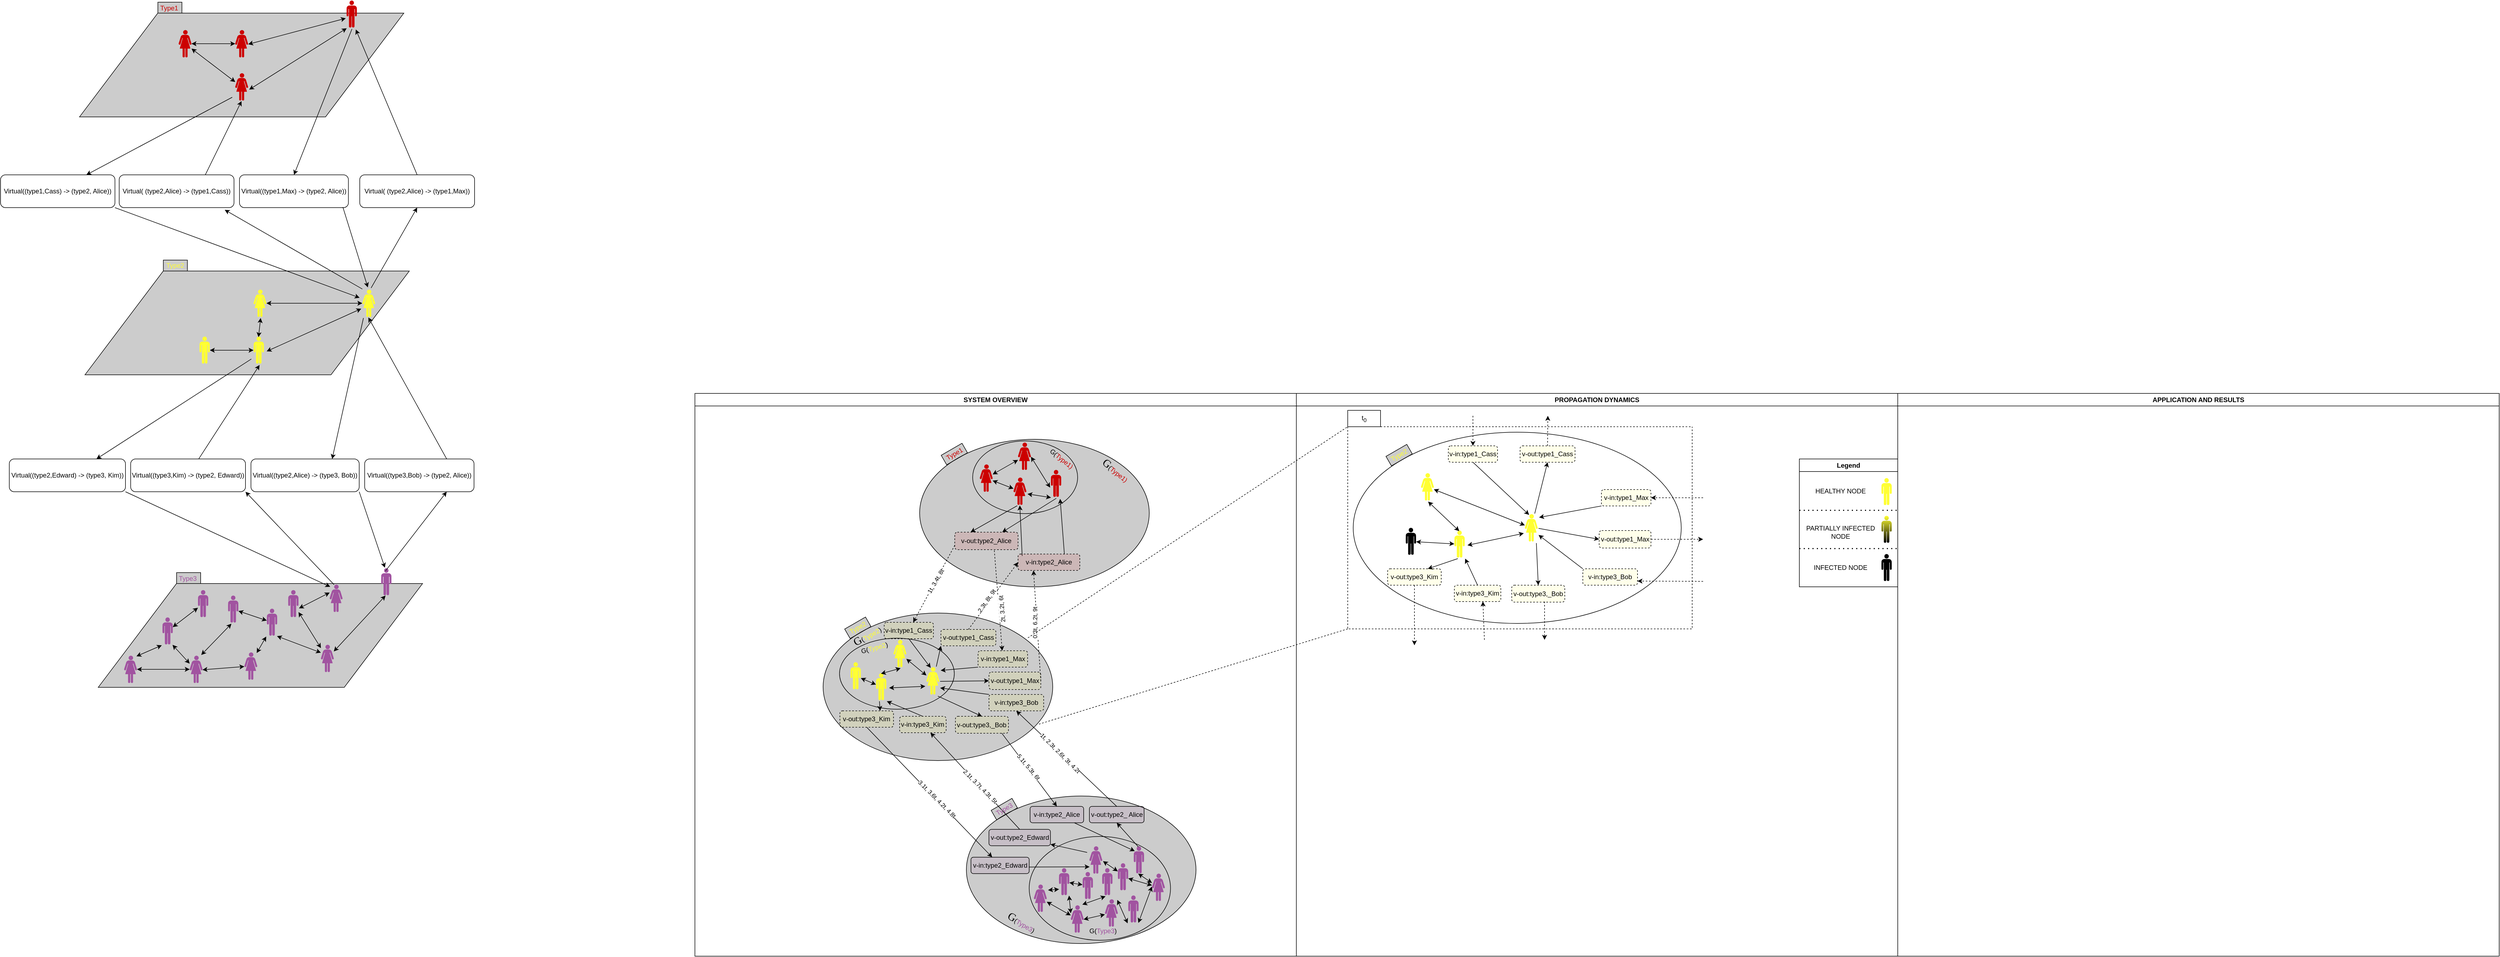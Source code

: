 <mxfile version="28.0.3">
  <diagram name="Pagina-1" id="NSsH4z76cLtR3YTKiS3P">
    <mxGraphModel dx="2894" dy="2179" grid="1" gridSize="10" guides="1" tooltips="1" connect="1" arrows="1" fold="1" page="1" pageScale="1" pageWidth="850" pageHeight="1100" math="0" shadow="0">
      <root>
        <mxCell id="0" />
        <mxCell id="1" parent="0" />
        <mxCell id="CjxLccdL69G65359pLZG-1" value="SYSTEM OVERVIEW" style="swimlane;whiteSpace=wrap;html=1;" parent="1" vertex="1">
          <mxGeometry x="-270" y="-350" width="1100" height="1030" as="geometry" />
        </mxCell>
        <mxCell id="ARAuKWMira_rs8wXKlwx-19" value="" style="ellipse;whiteSpace=wrap;html=1;fillColor=none;fillOpacity=20;" vertex="1" parent="CjxLccdL69G65359pLZG-1">
          <mxGeometry x="611.38" y="810.88" width="258.5" height="190" as="geometry" />
        </mxCell>
        <mxCell id="VA8MD_MLpMzxoojGoNO--1" value="" style="ellipse;whiteSpace=wrap;html=1;fillColor=#000000;fillOpacity=20;" parent="CjxLccdL69G65359pLZG-1" vertex="1">
          <mxGeometry x="411" y="84" width="420" height="270" as="geometry" />
        </mxCell>
        <mxCell id="VA8MD_MLpMzxoojGoNO--2" value="&lt;font color=&quot;#cc0000&quot;&gt;Type1&lt;/font&gt;" style="rounded=0;whiteSpace=wrap;html=1;fillColor=#000000;fillOpacity=20;rotation=-30;" parent="CjxLccdL69G65359pLZG-1" vertex="1">
          <mxGeometry x="452.5" y="101" width="44" height="20" as="geometry" />
        </mxCell>
        <mxCell id="VA8MD_MLpMzxoojGoNO--3" value="" style="ellipse;whiteSpace=wrap;html=1;fillColor=#000000;fillOpacity=20;" parent="CjxLccdL69G65359pLZG-1" vertex="1">
          <mxGeometry x="496.5" y="736.88" width="420" height="270" as="geometry" />
        </mxCell>
        <mxCell id="VA8MD_MLpMzxoojGoNO--4" value="" style="ellipse;whiteSpace=wrap;html=1;fillColor=#000000;fillOpacity=20;" parent="CjxLccdL69G65359pLZG-1" vertex="1">
          <mxGeometry x="234.46" y="402.03" width="420" height="270" as="geometry" />
        </mxCell>
        <mxCell id="VA8MD_MLpMzxoojGoNO--5" value="" style="rounded=0;orthogonalLoop=1;jettySize=auto;html=1;startArrow=classic;startFill=1;" parent="CjxLccdL69G65359pLZG-1" source="VA8MD_MLpMzxoojGoNO--6" target="VA8MD_MLpMzxoojGoNO--15" edge="1">
          <mxGeometry relative="1" as="geometry" />
        </mxCell>
        <mxCell id="VA8MD_MLpMzxoojGoNO--6" value="" style="verticalLabelPosition=bottom;sketch=0;html=1;fillColor=#A153A0;verticalAlign=top;align=center;pointerEvents=1;shape=mxgraph.cisco_safe.design.actor_1;" parent="CjxLccdL69G65359pLZG-1" vertex="1">
          <mxGeometry x="620" y="898.88" width="23.5" height="50" as="geometry" />
        </mxCell>
        <mxCell id="VA8MD_MLpMzxoojGoNO--7" value="" style="rounded=0;orthogonalLoop=1;jettySize=auto;html=1;startArrow=classic;startFill=1;" parent="CjxLccdL69G65359pLZG-1" source="VA8MD_MLpMzxoojGoNO--8" target="VA8MD_MLpMzxoojGoNO--14" edge="1">
          <mxGeometry relative="1" as="geometry" />
        </mxCell>
        <mxCell id="VA8MD_MLpMzxoojGoNO--8" value="" style="verticalLabelPosition=bottom;sketch=0;html=1;fillColor=#A153A0;verticalAlign=top;align=center;pointerEvents=1;shape=mxgraph.cisco_safe.design.actor_2;" parent="CjxLccdL69G65359pLZG-1" vertex="1">
          <mxGeometry x="665.74" y="868.88" width="19" height="50" as="geometry" />
        </mxCell>
        <mxCell id="VA8MD_MLpMzxoojGoNO--9" value="" style="verticalLabelPosition=bottom;sketch=0;html=1;fillColor=#A153A0;verticalAlign=top;align=center;pointerEvents=1;shape=mxgraph.cisco_safe.design.actor_2;" parent="CjxLccdL69G65359pLZG-1" vertex="1">
          <mxGeometry x="802.5" y="828.88" width="19" height="50" as="geometry" />
        </mxCell>
        <mxCell id="VA8MD_MLpMzxoojGoNO--10" value="" style="verticalLabelPosition=bottom;sketch=0;html=1;fillColor=#CC0000;verticalAlign=top;align=center;pointerEvents=1;shape=mxgraph.cisco_safe.design.actor_2;" parent="CjxLccdL69G65359pLZG-1" vertex="1">
          <mxGeometry x="651" y="140" width="19" height="50" as="geometry" />
        </mxCell>
        <mxCell id="VA8MD_MLpMzxoojGoNO--11" value="" style="rounded=0;orthogonalLoop=1;jettySize=auto;html=1;startArrow=classic;startFill=1;" parent="CjxLccdL69G65359pLZG-1" source="VA8MD_MLpMzxoojGoNO--12" target="VA8MD_MLpMzxoojGoNO--36" edge="1">
          <mxGeometry relative="1" as="geometry" />
        </mxCell>
        <mxCell id="VA8MD_MLpMzxoojGoNO--12" value="" style="verticalLabelPosition=bottom;sketch=0;html=1;fillColor=#FFFF33;verticalAlign=top;align=center;pointerEvents=1;shape=mxgraph.cisco_safe.design.actor_1;" parent="CjxLccdL69G65359pLZG-1" vertex="1">
          <mxGeometry x="423.46" y="501.03" width="23.5" height="50" as="geometry" />
        </mxCell>
        <mxCell id="VA8MD_MLpMzxoojGoNO--13" value="" style="endArrow=classic;html=1;rounded=0;exitX=0.018;exitY=0.772;exitDx=0;exitDy=0;exitPerimeter=0;entryX=1.098;entryY=0.206;entryDx=0;entryDy=0;entryPerimeter=0;startArrow=classic;startFill=1;" parent="CjxLccdL69G65359pLZG-1" source="VA8MD_MLpMzxoojGoNO--8" target="VA8MD_MLpMzxoojGoNO--6" edge="1">
          <mxGeometry width="50" height="50" relative="1" as="geometry">
            <mxPoint x="455.5" y="929.88" as="sourcePoint" />
            <mxPoint x="505.5" y="879.88" as="targetPoint" />
          </mxGeometry>
        </mxCell>
        <mxCell id="VA8MD_MLpMzxoojGoNO--14" value="" style="verticalLabelPosition=bottom;sketch=0;html=1;fillColor=#A153A0;verticalAlign=top;align=center;pointerEvents=1;shape=mxgraph.cisco_safe.design.actor_2;" parent="CjxLccdL69G65359pLZG-1" vertex="1">
          <mxGeometry x="709" y="875.88" width="19" height="50" as="geometry" />
        </mxCell>
        <mxCell id="VA8MD_MLpMzxoojGoNO--15" value="" style="verticalLabelPosition=bottom;sketch=0;html=1;fillColor=#A153A0;verticalAlign=top;align=center;pointerEvents=1;shape=mxgraph.cisco_safe.design.actor_1;" parent="CjxLccdL69G65359pLZG-1" vertex="1">
          <mxGeometry x="687.5" y="936.88" width="23.5" height="50" as="geometry" />
        </mxCell>
        <mxCell id="VA8MD_MLpMzxoojGoNO--16" value="" style="rounded=0;orthogonalLoop=1;jettySize=auto;html=1;startArrow=classic;startFill=1;exitX=0.977;exitY=1.004;exitDx=0;exitDy=0;exitPerimeter=0;entryX=-0.003;entryY=0.291;entryDx=0;entryDy=0;entryPerimeter=0;" parent="CjxLccdL69G65359pLZG-1" source="VA8MD_MLpMzxoojGoNO--8" target="VA8MD_MLpMzxoojGoNO--15" edge="1">
          <mxGeometry relative="1" as="geometry">
            <mxPoint x="539.5" y="1033.88" as="sourcePoint" />
            <mxPoint x="662.5" y="1025.88" as="targetPoint" />
          </mxGeometry>
        </mxCell>
        <mxCell id="VA8MD_MLpMzxoojGoNO--17" value="" style="rounded=0;orthogonalLoop=1;jettySize=auto;html=1;startArrow=classic;startFill=1;entryX=0.993;entryY=0.517;entryDx=0;entryDy=0;entryPerimeter=0;" parent="CjxLccdL69G65359pLZG-1" source="VA8MD_MLpMzxoojGoNO--18" target="VA8MD_MLpMzxoojGoNO--15" edge="1">
          <mxGeometry relative="1" as="geometry" />
        </mxCell>
        <mxCell id="VA8MD_MLpMzxoojGoNO--18" value="" style="verticalLabelPosition=bottom;sketch=0;html=1;fillColor=#A153A0;verticalAlign=top;align=center;pointerEvents=1;shape=mxgraph.cisco_safe.design.actor_1;" parent="CjxLccdL69G65359pLZG-1" vertex="1">
          <mxGeometry x="750" y="925.88" width="23.5" height="50" as="geometry" />
        </mxCell>
        <mxCell id="VA8MD_MLpMzxoojGoNO--20" value="" style="verticalLabelPosition=bottom;sketch=0;html=1;fillColor=#A153A0;verticalAlign=top;align=center;pointerEvents=1;shape=mxgraph.cisco_safe.design.actor_2;" parent="CjxLccdL69G65359pLZG-1" vertex="1">
          <mxGeometry x="792.5" y="918.88" width="19" height="50" as="geometry" />
        </mxCell>
        <mxCell id="VA8MD_MLpMzxoojGoNO--21" value="" style="endArrow=classic;html=1;rounded=0;exitX=0.959;exitY=0.023;exitDx=0;exitDy=0;exitPerimeter=0;entryX=-0.056;entryY=1.019;entryDx=0;entryDy=0;entryPerimeter=0;startArrow=classic;startFill=1;" parent="CjxLccdL69G65359pLZG-1" source="VA8MD_MLpMzxoojGoNO--18" target="VA8MD_MLpMzxoojGoNO--20" edge="1">
          <mxGeometry width="50" height="50" relative="1" as="geometry">
            <mxPoint x="665.5" y="889.88" as="sourcePoint" />
            <mxPoint x="715.5" y="839.88" as="targetPoint" />
          </mxGeometry>
        </mxCell>
        <mxCell id="VA8MD_MLpMzxoojGoNO--22" value="" style="verticalLabelPosition=bottom;sketch=0;html=1;fillColor=#A153A0;verticalAlign=top;align=center;pointerEvents=1;shape=mxgraph.cisco_safe.design.actor_2;" parent="CjxLccdL69G65359pLZG-1" vertex="1">
          <mxGeometry x="744.75" y="868.88" width="19" height="50" as="geometry" />
        </mxCell>
        <mxCell id="VA8MD_MLpMzxoojGoNO--23" value="" style="verticalLabelPosition=bottom;sketch=0;html=1;fillColor=#A153A0;verticalAlign=top;align=center;pointerEvents=1;shape=mxgraph.cisco_safe.design.actor_1;" parent="CjxLccdL69G65359pLZG-1" vertex="1">
          <mxGeometry x="836" y="878.88" width="23.5" height="50" as="geometry" />
        </mxCell>
        <mxCell id="VA8MD_MLpMzxoojGoNO--24" value="" style="rounded=0;orthogonalLoop=1;jettySize=auto;html=1;startArrow=classic;startFill=1;exitX=0.977;exitY=1.004;exitDx=0;exitDy=0;exitPerimeter=0;entryX=-0.007;entryY=0.476;entryDx=0;entryDy=0;entryPerimeter=0;" parent="CjxLccdL69G65359pLZG-1" source="VA8MD_MLpMzxoojGoNO--20" target="VA8MD_MLpMzxoojGoNO--23" edge="1">
          <mxGeometry relative="1" as="geometry">
            <mxPoint x="752.5" y="1010.88" as="sourcePoint" />
            <mxPoint x="875.5" y="1002.88" as="targetPoint" />
          </mxGeometry>
        </mxCell>
        <mxCell id="VA8MD_MLpMzxoojGoNO--25" value="" style="rounded=0;orthogonalLoop=1;jettySize=auto;html=1;startArrow=classic;startFill=1;exitX=0.332;exitY=1.031;exitDx=0;exitDy=0;exitPerimeter=0;entryX=0.896;entryY=-0.026;entryDx=0;entryDy=0;entryPerimeter=0;" parent="CjxLccdL69G65359pLZG-1" source="VA8MD_MLpMzxoojGoNO--22" target="VA8MD_MLpMzxoojGoNO--15" edge="1">
          <mxGeometry relative="1" as="geometry">
            <mxPoint x="584.5" y="979.88" as="sourcePoint" />
            <mxPoint x="662.5" y="1014.88" as="targetPoint" />
          </mxGeometry>
        </mxCell>
        <mxCell id="VA8MD_MLpMzxoojGoNO--26" value="" style="rounded=0;orthogonalLoop=1;jettySize=auto;html=1;startArrow=classic;startFill=1;" parent="CjxLccdL69G65359pLZG-1" source="VA8MD_MLpMzxoojGoNO--27" target="VA8MD_MLpMzxoojGoNO--23" edge="1">
          <mxGeometry relative="1" as="geometry" />
        </mxCell>
        <mxCell id="VA8MD_MLpMzxoojGoNO--27" value="" style="verticalLabelPosition=bottom;sketch=0;html=1;fillColor=#A153A0;verticalAlign=top;align=center;pointerEvents=1;shape=mxgraph.cisco_safe.design.actor_2;" parent="CjxLccdL69G65359pLZG-1" vertex="1">
          <mxGeometry x="773.5" y="859.88" width="19" height="50" as="geometry" />
        </mxCell>
        <mxCell id="VA8MD_MLpMzxoojGoNO--28" value="" style="verticalLabelPosition=bottom;sketch=0;html=1;fillColor=#A153A0;verticalAlign=top;align=center;pointerEvents=1;shape=mxgraph.cisco_safe.design.actor_1;" parent="CjxLccdL69G65359pLZG-1" vertex="1">
          <mxGeometry x="721.5" y="828.88" width="23.5" height="50" as="geometry" />
        </mxCell>
        <mxCell id="VA8MD_MLpMzxoojGoNO--29" value="" style="rounded=0;orthogonalLoop=1;jettySize=auto;html=1;startArrow=classic;startFill=1;exitX=-0.002;exitY=0.297;exitDx=0;exitDy=0;exitPerimeter=0;entryX=1.059;entryY=0.545;entryDx=0;entryDy=0;entryPerimeter=0;" parent="CjxLccdL69G65359pLZG-1" source="VA8MD_MLpMzxoojGoNO--27" target="VA8MD_MLpMzxoojGoNO--28" edge="1">
          <mxGeometry relative="1" as="geometry">
            <mxPoint x="797.87" y="923.88" as="sourcePoint" />
            <mxPoint x="920.87" y="915.88" as="targetPoint" />
          </mxGeometry>
        </mxCell>
        <mxCell id="VA8MD_MLpMzxoojGoNO--30" value="" style="rounded=0;orthogonalLoop=1;jettySize=auto;html=1;startArrow=classic;startFill=1;" parent="CjxLccdL69G65359pLZG-1" source="VA8MD_MLpMzxoojGoNO--31" target="VA8MD_MLpMzxoojGoNO--35" edge="1">
          <mxGeometry relative="1" as="geometry" />
        </mxCell>
        <mxCell id="VA8MD_MLpMzxoojGoNO--31" value="" style="verticalLabelPosition=bottom;sketch=0;html=1;fillColor=#FFFF33;verticalAlign=top;align=center;pointerEvents=1;shape=mxgraph.cisco_safe.design.actor_2;" parent="CjxLccdL69G65359pLZG-1" vertex="1">
          <mxGeometry x="331.21" y="512.03" width="19" height="50" as="geometry" />
        </mxCell>
        <mxCell id="VA8MD_MLpMzxoojGoNO--32" value="" style="rounded=0;orthogonalLoop=1;jettySize=auto;html=1;startArrow=classic;startFill=1;" parent="CjxLccdL69G65359pLZG-1" source="VA8MD_MLpMzxoojGoNO--33" target="VA8MD_MLpMzxoojGoNO--42" edge="1">
          <mxGeometry relative="1" as="geometry" />
        </mxCell>
        <mxCell id="VA8MD_MLpMzxoojGoNO--33" value="" style="verticalLabelPosition=bottom;sketch=0;html=1;fillColor=#CC0000;verticalAlign=top;align=center;pointerEvents=1;shape=mxgraph.cisco_safe.design.actor_1;" parent="CjxLccdL69G65359pLZG-1" vertex="1">
          <mxGeometry x="591" y="90" width="23.5" height="50" as="geometry" />
        </mxCell>
        <mxCell id="VA8MD_MLpMzxoojGoNO--34" value="" style="rounded=0;orthogonalLoop=1;jettySize=auto;html=1;startArrow=classic;startFill=1;exitX=1.263;exitY=0.54;exitDx=0;exitDy=0;exitPerimeter=0;entryX=-0.085;entryY=0.7;entryDx=0;entryDy=0;entryPerimeter=0;" parent="CjxLccdL69G65359pLZG-1" source="VA8MD_MLpMzxoojGoNO--31" target="VA8MD_MLpMzxoojGoNO--12" edge="1">
          <mxGeometry relative="1" as="geometry">
            <mxPoint x="434.46" y="759.03" as="sourcePoint" />
            <mxPoint x="490.46" y="715.03" as="targetPoint" />
          </mxGeometry>
        </mxCell>
        <mxCell id="VA8MD_MLpMzxoojGoNO--35" value="" style="verticalLabelPosition=bottom;sketch=0;html=1;fillColor=#FFFF33;verticalAlign=top;align=center;pointerEvents=1;shape=mxgraph.cisco_safe.design.actor_2;" parent="CjxLccdL69G65359pLZG-1" vertex="1">
          <mxGeometry x="284.46" y="492.03" width="19" height="50" as="geometry" />
        </mxCell>
        <mxCell id="VA8MD_MLpMzxoojGoNO--36" value="" style="verticalLabelPosition=bottom;sketch=0;html=1;fillColor=#FFFF33;verticalAlign=top;align=center;pointerEvents=1;shape=mxgraph.cisco_safe.design.actor_1;" parent="CjxLccdL69G65359pLZG-1" vertex="1">
          <mxGeometry x="363.21" y="451.03" width="23.5" height="50" as="geometry" />
        </mxCell>
        <mxCell id="VA8MD_MLpMzxoojGoNO--37" value="" style="rounded=0;orthogonalLoop=1;jettySize=auto;html=1;startArrow=classic;startFill=1;exitX=0.474;exitY=0.02;exitDx=0;exitDy=0;exitPerimeter=0;entryX=0.553;entryY=1.04;entryDx=0;entryDy=0;entryPerimeter=0;" parent="CjxLccdL69G65359pLZG-1" source="VA8MD_MLpMzxoojGoNO--31" target="VA8MD_MLpMzxoojGoNO--36" edge="1">
          <mxGeometry relative="1" as="geometry">
            <mxPoint x="375.46" y="601.03" as="sourcePoint" />
            <mxPoint x="295.46" y="601.03" as="targetPoint" />
          </mxGeometry>
        </mxCell>
        <mxCell id="VA8MD_MLpMzxoojGoNO--38" value="&lt;font color=&quot;#ffff33&quot;&gt;Type2&lt;/font&gt;" style="rounded=0;whiteSpace=wrap;html=1;fillColor=#000000;fillOpacity=20;rotation=-30;" parent="CjxLccdL69G65359pLZG-1" vertex="1">
          <mxGeometry x="275.96" y="419.03" width="44" height="20" as="geometry" />
        </mxCell>
        <mxCell id="VA8MD_MLpMzxoojGoNO--39" value="" style="rounded=0;orthogonalLoop=1;jettySize=auto;html=1;entryX=0.431;entryY=1;entryDx=0;entryDy=0;entryPerimeter=0;startArrow=classic;startFill=1;" parent="CjxLccdL69G65359pLZG-1" source="VA8MD_MLpMzxoojGoNO--23" target="VA8MD_MLpMzxoojGoNO--9" edge="1">
          <mxGeometry relative="1" as="geometry" />
        </mxCell>
        <mxCell id="VA8MD_MLpMzxoojGoNO--40" value="" style="rounded=0;orthogonalLoop=1;jettySize=auto;html=1;startArrow=classic;startFill=1;entryX=1.009;entryY=0.52;entryDx=0;entryDy=0;entryPerimeter=0;exitX=-0.069;exitY=0.649;exitDx=0;exitDy=0;exitPerimeter=0;" parent="CjxLccdL69G65359pLZG-1" source="VA8MD_MLpMzxoojGoNO--10" target="VA8MD_MLpMzxoojGoNO--33" edge="1">
          <mxGeometry relative="1" as="geometry">
            <mxPoint x="857" y="409" as="sourcePoint" />
            <mxPoint x="682" y="409" as="targetPoint" />
          </mxGeometry>
        </mxCell>
        <mxCell id="VA8MD_MLpMzxoojGoNO--41" value="" style="rounded=0;orthogonalLoop=1;jettySize=auto;html=1;startArrow=classic;startFill=1;" parent="CjxLccdL69G65359pLZG-1" source="VA8MD_MLpMzxoojGoNO--42" target="VA8MD_MLpMzxoojGoNO--43" edge="1">
          <mxGeometry relative="1" as="geometry" />
        </mxCell>
        <mxCell id="VA8MD_MLpMzxoojGoNO--42" value="" style="verticalLabelPosition=bottom;sketch=0;html=1;fillColor=#CC0000;verticalAlign=top;align=center;pointerEvents=1;shape=mxgraph.cisco_safe.design.actor_1;" parent="CjxLccdL69G65359pLZG-1" vertex="1">
          <mxGeometry x="521" y="130" width="23.5" height="50" as="geometry" />
        </mxCell>
        <mxCell id="VA8MD_MLpMzxoojGoNO--43" value="" style="verticalLabelPosition=bottom;sketch=0;html=1;fillColor=#CC0000;verticalAlign=top;align=center;pointerEvents=1;shape=mxgraph.cisco_safe.design.actor_1;" parent="CjxLccdL69G65359pLZG-1" vertex="1">
          <mxGeometry x="582.74" y="154" width="23.5" height="50" as="geometry" />
        </mxCell>
        <mxCell id="VA8MD_MLpMzxoojGoNO--44" value="" style="rounded=0;orthogonalLoop=1;jettySize=auto;html=1;startArrow=classic;startFill=1;entryX=1.083;entryY=0.601;entryDx=0;entryDy=0;entryPerimeter=0;exitX=0.022;exitY=1.014;exitDx=0;exitDy=0;exitPerimeter=0;" parent="CjxLccdL69G65359pLZG-1" source="VA8MD_MLpMzxoojGoNO--10" target="VA8MD_MLpMzxoojGoNO--43" edge="1">
          <mxGeometry relative="1" as="geometry">
            <mxPoint x="554" y="159" as="sourcePoint" />
            <mxPoint x="635" y="220" as="targetPoint" />
          </mxGeometry>
        </mxCell>
        <mxCell id="VA8MD_MLpMzxoojGoNO--45" style="rounded=0;orthogonalLoop=1;jettySize=auto;html=1;exitX=0.5;exitY=0;exitDx=0;exitDy=0;entryX=0.5;entryY=1;entryDx=0;entryDy=0;" parent="CjxLccdL69G65359pLZG-1" source="VA8MD_MLpMzxoojGoNO--47" target="VA8MD_MLpMzxoojGoNO--81" edge="1">
          <mxGeometry relative="1" as="geometry" />
        </mxCell>
        <mxCell id="VA8MD_MLpMzxoojGoNO--46" value="1t, 2.3t, 2.6t, 3t, 4.2t" style="edgeLabel;html=1;align=center;verticalAlign=middle;resizable=0;points=[];rotation=45;" parent="VA8MD_MLpMzxoojGoNO--45" vertex="1" connectable="0">
          <mxGeometry x="0.13" y="1" relative="1" as="geometry">
            <mxPoint x="1" as="offset" />
          </mxGeometry>
        </mxCell>
        <mxCell id="VA8MD_MLpMzxoojGoNO--47" value="v-out:type2_ Alice" style="rounded=1;whiteSpace=wrap;html=1;fillOpacity=10;strokeColor=default;align=center;verticalAlign=middle;fontFamily=Helvetica;fontSize=12;fontColor=default;fillColor=#A153A0;" parent="CjxLccdL69G65359pLZG-1" vertex="1">
          <mxGeometry x="721.5" y="755.88" width="100" height="30" as="geometry" />
        </mxCell>
        <mxCell id="VA8MD_MLpMzxoojGoNO--48" style="rounded=0;orthogonalLoop=1;jettySize=auto;html=1;exitX=0;exitY=0;exitDx=0;exitDy=0;entryX=1.064;entryY=0.76;entryDx=0;entryDy=0;entryPerimeter=0;" parent="CjxLccdL69G65359pLZG-1" source="VA8MD_MLpMzxoojGoNO--81" target="VA8MD_MLpMzxoojGoNO--12" edge="1">
          <mxGeometry relative="1" as="geometry">
            <mxPoint x="684.46" y="540.03" as="sourcePoint" />
          </mxGeometry>
        </mxCell>
        <mxCell id="VA8MD_MLpMzxoojGoNO--49" style="rounded=0;orthogonalLoop=1;jettySize=auto;html=1;entryX=1.039;entryY=1.028;entryDx=0;entryDy=0;entryPerimeter=0;exitX=0.5;exitY=0;exitDx=0;exitDy=0;" parent="CjxLccdL69G65359pLZG-1" source="VA8MD_MLpMzxoojGoNO--85" target="VA8MD_MLpMzxoojGoNO--31" edge="1">
          <mxGeometry relative="1" as="geometry" />
        </mxCell>
        <mxCell id="VA8MD_MLpMzxoojGoNO--50" style="rounded=0;orthogonalLoop=1;jettySize=auto;html=1;entryX=-0.177;entryY=0.225;entryDx=0;entryDy=0;entryPerimeter=0;endArrow=none;endFill=0;startArrow=classic;startFill=1;" parent="CjxLccdL69G65359pLZG-1" source="VA8MD_MLpMzxoojGoNO--67" target="VA8MD_MLpMzxoojGoNO--28" edge="1">
          <mxGeometry relative="1" as="geometry" />
        </mxCell>
        <mxCell id="VA8MD_MLpMzxoojGoNO--51" style="rounded=0;orthogonalLoop=1;jettySize=auto;html=1;exitX=0.5;exitY=1;exitDx=0;exitDy=0;entryX=0.447;entryY=0.02;entryDx=0;entryDy=0;entryPerimeter=0;endArrow=none;endFill=0;startArrow=classic;startFill=1;" parent="CjxLccdL69G65359pLZG-1" source="VA8MD_MLpMzxoojGoNO--47" target="VA8MD_MLpMzxoojGoNO--9" edge="1">
          <mxGeometry relative="1" as="geometry" />
        </mxCell>
        <mxCell id="VA8MD_MLpMzxoojGoNO--52" value="v-in:type2_Alice" style="rounded=1;whiteSpace=wrap;html=1;fillOpacity=10;strokeColor=default;align=center;verticalAlign=middle;fontFamily=Helvetica;fontSize=12;fontColor=default;fillColor=#A153A0;" parent="CjxLccdL69G65359pLZG-1" vertex="1">
          <mxGeometry x="613" y="755.88" width="98" height="30" as="geometry" />
        </mxCell>
        <mxCell id="VA8MD_MLpMzxoojGoNO--53" style="rounded=0;orthogonalLoop=1;jettySize=auto;html=1;exitX=0.994;exitY=0.598;exitDx=0;exitDy=0;entryX=0.017;entryY=0.753;entryDx=0;entryDy=0;entryPerimeter=0;endArrow=classic;endFill=1;startArrow=none;startFill=0;exitPerimeter=0;" parent="CjxLccdL69G65359pLZG-1" source="VA8MD_MLpMzxoojGoNO--86" target="VA8MD_MLpMzxoojGoNO--28" edge="1">
          <mxGeometry relative="1" as="geometry">
            <mxPoint x="981.5" y="769.88" as="sourcePoint" />
            <mxPoint x="921.5" y="803.88" as="targetPoint" />
          </mxGeometry>
        </mxCell>
        <mxCell id="VA8MD_MLpMzxoojGoNO--54" style="rounded=0;orthogonalLoop=1;jettySize=auto;html=1;entryX=0.108;entryY=0.178;entryDx=0;entryDy=0;entryPerimeter=0;endArrow=classic;endFill=1;startArrow=none;startFill=0;" parent="CjxLccdL69G65359pLZG-1" source="VA8MD_MLpMzxoojGoNO--52" target="VA8MD_MLpMzxoojGoNO--9" edge="1">
          <mxGeometry relative="1" as="geometry">
            <mxPoint x="1046.5" y="769.88" as="sourcePoint" />
            <mxPoint x="1007.5" y="794.88" as="targetPoint" />
          </mxGeometry>
        </mxCell>
        <mxCell id="VA8MD_MLpMzxoojGoNO--55" style="rounded=0;orthogonalLoop=1;jettySize=auto;html=1;exitX=0.331;exitY=1.028;exitDx=0;exitDy=0;entryX=0.75;entryY=0;entryDx=0;entryDy=0;endArrow=classic;endFill=1;startArrow=none;startFill=0;exitPerimeter=0;" parent="CjxLccdL69G65359pLZG-1" source="VA8MD_MLpMzxoojGoNO--31" target="VA8MD_MLpMzxoojGoNO--70" edge="1">
          <mxGeometry relative="1" as="geometry">
            <mxPoint x="716.46" y="932.03" as="sourcePoint" />
            <mxPoint x="849.46" y="966.03" as="targetPoint" />
          </mxGeometry>
        </mxCell>
        <mxCell id="VA8MD_MLpMzxoojGoNO--56" style="rounded=0;orthogonalLoop=1;jettySize=auto;html=1;exitX=0.894;exitY=1.06;exitDx=0;exitDy=0;entryX=0.5;entryY=0;entryDx=0;entryDy=0;endArrow=classic;endFill=1;startArrow=none;startFill=0;exitPerimeter=0;" parent="CjxLccdL69G65359pLZG-1" source="VA8MD_MLpMzxoojGoNO--12" target="VA8MD_MLpMzxoojGoNO--84" edge="1">
          <mxGeometry relative="1" as="geometry">
            <mxPoint x="730.46" y="841.03" as="sourcePoint" />
            <mxPoint x="716.46" y="872.03" as="targetPoint" />
          </mxGeometry>
        </mxCell>
        <mxCell id="VA8MD_MLpMzxoojGoNO--57" style="rounded=0;orthogonalLoop=1;jettySize=auto;html=1;exitX=1;exitY=0.5;exitDx=0;exitDy=0;entryX=0.25;entryY=1;entryDx=0;entryDy=0;dashed=1;" parent="CjxLccdL69G65359pLZG-1" source="VA8MD_MLpMzxoojGoNO--59" target="VA8MD_MLpMzxoojGoNO--92" edge="1">
          <mxGeometry relative="1" as="geometry">
            <mxPoint x="1115.0" y="284" as="targetPoint" />
          </mxGeometry>
        </mxCell>
        <mxCell id="VA8MD_MLpMzxoojGoNO--58" value="0.3t, 6.2t, 9t" style="edgeLabel;html=1;align=center;verticalAlign=middle;resizable=0;points=[];rotation=-90;" parent="VA8MD_MLpMzxoojGoNO--57" vertex="1" connectable="0">
          <mxGeometry x="-0.175" y="1" relative="1" as="geometry">
            <mxPoint x="-5" y="-23" as="offset" />
          </mxGeometry>
        </mxCell>
        <mxCell id="VA8MD_MLpMzxoojGoNO--59" value="v-out:type1_Max" style="rounded=1;whiteSpace=wrap;html=1;dashed=1;strokeColor=default;align=center;verticalAlign=middle;fontFamily=Helvetica;fontSize=12;fontColor=default;fillColor=#FFFF33;fillOpacity=10;" parent="CjxLccdL69G65359pLZG-1" vertex="1">
          <mxGeometry x="537.84" y="510.03" width="94.76" height="32" as="geometry" />
        </mxCell>
        <mxCell id="VA8MD_MLpMzxoojGoNO--60" style="rounded=0;orthogonalLoop=1;jettySize=auto;html=1;exitX=0.625;exitY=1.043;exitDx=0;exitDy=0;exitPerimeter=0;dashed=1;" parent="CjxLccdL69G65359pLZG-1" source="VA8MD_MLpMzxoojGoNO--76" target="VA8MD_MLpMzxoojGoNO--88" edge="1">
          <mxGeometry relative="1" as="geometry">
            <mxPoint x="962.62" y="152.0" as="sourcePoint" />
          </mxGeometry>
        </mxCell>
        <mxCell id="VA8MD_MLpMzxoojGoNO--61" value="2t, 3.2t, 6t" style="edgeLabel;html=1;align=center;verticalAlign=middle;resizable=0;points=[];rotation=-95;" parent="VA8MD_MLpMzxoojGoNO--60" vertex="1" connectable="0">
          <mxGeometry x="0.234" y="2" relative="1" as="geometry">
            <mxPoint x="3" y="-5" as="offset" />
          </mxGeometry>
        </mxCell>
        <mxCell id="VA8MD_MLpMzxoojGoNO--62" style="rounded=0;orthogonalLoop=1;jettySize=auto;html=1;exitX=0.75;exitY=0;exitDx=0;exitDy=0;entryX=0.895;entryY=1.06;entryDx=0;entryDy=0;entryPerimeter=0;" parent="CjxLccdL69G65359pLZG-1" source="VA8MD_MLpMzxoojGoNO--92" target="VA8MD_MLpMzxoojGoNO--10" edge="1">
          <mxGeometry relative="1" as="geometry">
            <mxPoint x="866" y="420" as="sourcePoint" />
          </mxGeometry>
        </mxCell>
        <mxCell id="VA8MD_MLpMzxoojGoNO--63" style="rounded=0;orthogonalLoop=1;jettySize=auto;html=1;exitX=0;exitY=1;exitDx=0;exitDy=0;entryX=1.106;entryY=0.12;entryDx=0;entryDy=0;entryPerimeter=0;" parent="CjxLccdL69G65359pLZG-1" source="VA8MD_MLpMzxoojGoNO--88" target="VA8MD_MLpMzxoojGoNO--12" edge="1">
          <mxGeometry relative="1" as="geometry" />
        </mxCell>
        <mxCell id="VA8MD_MLpMzxoojGoNO--64" style="rounded=0;orthogonalLoop=1;jettySize=auto;html=1;exitX=1.064;exitY=0.52;exitDx=0;exitDy=0;entryX=0;entryY=0.5;entryDx=0;entryDy=0;exitPerimeter=0;" parent="CjxLccdL69G65359pLZG-1" source="VA8MD_MLpMzxoojGoNO--12" target="VA8MD_MLpMzxoojGoNO--59" edge="1">
          <mxGeometry relative="1" as="geometry">
            <mxPoint x="599.46" y="350.03" as="sourcePoint" />
            <mxPoint x="572.46" y="176.03" as="targetPoint" />
          </mxGeometry>
        </mxCell>
        <mxCell id="VA8MD_MLpMzxoojGoNO--65" style="rounded=0;orthogonalLoop=1;jettySize=auto;html=1;exitX=0.5;exitY=0;exitDx=0;exitDy=0;" parent="CjxLccdL69G65359pLZG-1" source="VA8MD_MLpMzxoojGoNO--67" target="VA8MD_MLpMzxoojGoNO--85" edge="1">
          <mxGeometry relative="1" as="geometry" />
        </mxCell>
        <mxCell id="VA8MD_MLpMzxoojGoNO--66" value="2.1t, 3.7t, 4.3t, 5t" style="edgeLabel;html=1;align=center;verticalAlign=middle;resizable=0;points=[];rotation=45;" parent="VA8MD_MLpMzxoojGoNO--65" vertex="1" connectable="0">
          <mxGeometry x="-0.108" y="-1" relative="1" as="geometry">
            <mxPoint as="offset" />
          </mxGeometry>
        </mxCell>
        <mxCell id="VA8MD_MLpMzxoojGoNO--67" value="v-out:type2_Edward" style="rounded=1;whiteSpace=wrap;html=1;fillOpacity=10;strokeColor=default;align=center;verticalAlign=middle;fontFamily=Helvetica;fontSize=12;fontColor=default;fillColor=#A153A0;" parent="CjxLccdL69G65359pLZG-1" vertex="1">
          <mxGeometry x="537.75" y="797.88" width="112.5" height="30" as="geometry" />
        </mxCell>
        <mxCell id="VA8MD_MLpMzxoojGoNO--68" style="rounded=0;orthogonalLoop=1;jettySize=auto;html=1;exitX=0.5;exitY=1;exitDx=0;exitDy=0;" parent="CjxLccdL69G65359pLZG-1" source="VA8MD_MLpMzxoojGoNO--70" target="VA8MD_MLpMzxoojGoNO--86" edge="1">
          <mxGeometry relative="1" as="geometry" />
        </mxCell>
        <mxCell id="VA8MD_MLpMzxoojGoNO--69" value="3.1t, 3.6t, 4.2t, 4.8t" style="edgeLabel;html=1;align=center;verticalAlign=middle;resizable=0;points=[];rotation=45;" parent="VA8MD_MLpMzxoojGoNO--68" vertex="1" connectable="0">
          <mxGeometry x="0.107" y="2" relative="1" as="geometry">
            <mxPoint as="offset" />
          </mxGeometry>
        </mxCell>
        <mxCell id="VA8MD_MLpMzxoojGoNO--70" value="v-out:type3_Kim" style="rounded=1;whiteSpace=wrap;html=1;dashed=1;strokeColor=default;align=center;verticalAlign=middle;fontFamily=Helvetica;fontSize=12;fontColor=default;fillColor=#FFFF33;fillOpacity=10;" parent="CjxLccdL69G65359pLZG-1" vertex="1">
          <mxGeometry x="265.21" y="581.03" width="98" height="30" as="geometry" />
        </mxCell>
        <mxCell id="VA8MD_MLpMzxoojGoNO--71" style="rounded=0;orthogonalLoop=1;jettySize=auto;html=1;exitX=0.5;exitY=0;exitDx=0;exitDy=0;entryX=0;entryY=0.5;entryDx=0;entryDy=0;strokeColor=default;align=center;verticalAlign=middle;fontFamily=Helvetica;fontSize=11;fontColor=default;labelBackgroundColor=default;endArrow=classic;dashed=1;" parent="CjxLccdL69G65359pLZG-1" source="VA8MD_MLpMzxoojGoNO--73" target="VA8MD_MLpMzxoojGoNO--92" edge="1">
          <mxGeometry relative="1" as="geometry" />
        </mxCell>
        <mxCell id="VA8MD_MLpMzxoojGoNO--72" value="2.3t, 8t, 9t" style="edgeLabel;html=1;align=center;verticalAlign=middle;resizable=0;points=[];rotation=-55;" parent="VA8MD_MLpMzxoojGoNO--71" vertex="1" connectable="0">
          <mxGeometry x="-0.231" relative="1" as="geometry">
            <mxPoint x="-2" y="-4" as="offset" />
          </mxGeometry>
        </mxCell>
        <mxCell id="VA8MD_MLpMzxoojGoNO--73" value="v-out:type1_Cass" style="rounded=1;whiteSpace=wrap;html=1;dashed=1;strokeColor=default;align=center;verticalAlign=middle;fontFamily=Helvetica;fontSize=12;fontColor=default;fillColor=#FFFF33;fillOpacity=10;" parent="CjxLccdL69G65359pLZG-1" vertex="1">
          <mxGeometry x="449.96" y="432.03" width="100.5" height="30" as="geometry" />
        </mxCell>
        <mxCell id="VA8MD_MLpMzxoojGoNO--74" style="rounded=0;orthogonalLoop=1;jettySize=auto;html=1;exitX=0;exitY=0.75;exitDx=0;exitDy=0;dashed=1;" parent="CjxLccdL69G65359pLZG-1" source="VA8MD_MLpMzxoojGoNO--76" target="VA8MD_MLpMzxoojGoNO--87" edge="1">
          <mxGeometry relative="1" as="geometry" />
        </mxCell>
        <mxCell id="VA8MD_MLpMzxoojGoNO--75" value="1t, 3.4t, 8t" style="edgeLabel;html=1;align=center;verticalAlign=middle;resizable=0;points=[];rotation=-60;" parent="VA8MD_MLpMzxoojGoNO--74" vertex="1" connectable="0">
          <mxGeometry x="-0.064" relative="1" as="geometry">
            <mxPoint as="offset" />
          </mxGeometry>
        </mxCell>
        <mxCell id="VA8MD_MLpMzxoojGoNO--76" value="v-out:type2_Alice" style="rounded=1;whiteSpace=wrap;html=1;dashed=1;fillColor=#CC0000;fillOpacity=10;" parent="CjxLccdL69G65359pLZG-1" vertex="1">
          <mxGeometry x="475.26" y="254" width="115.74" height="32" as="geometry" />
        </mxCell>
        <mxCell id="VA8MD_MLpMzxoojGoNO--77" style="rounded=0;orthogonalLoop=1;jettySize=auto;html=1;exitX=0.766;exitY=-0.02;exitDx=0;exitDy=0;entryX=0;entryY=1;entryDx=0;entryDy=0;exitPerimeter=0;" parent="CjxLccdL69G65359pLZG-1" source="VA8MD_MLpMzxoojGoNO--12" target="VA8MD_MLpMzxoojGoNO--73" edge="1">
          <mxGeometry relative="1" as="geometry">
            <mxPoint x="590.46" y="487.03" as="sourcePoint" />
            <mxPoint x="666.46" y="410.03" as="targetPoint" />
          </mxGeometry>
        </mxCell>
        <mxCell id="VA8MD_MLpMzxoojGoNO--78" style="rounded=0;orthogonalLoop=1;jettySize=auto;html=1;exitX=0.067;exitY=0.112;exitDx=0;exitDy=0;entryX=0.489;entryY=1.02;entryDx=0;entryDy=0;entryPerimeter=0;exitPerimeter=0;" parent="CjxLccdL69G65359pLZG-1" source="VA8MD_MLpMzxoojGoNO--92" target="VA8MD_MLpMzxoojGoNO--43" edge="1">
          <mxGeometry relative="1" as="geometry">
            <mxPoint x="857" y="437" as="sourcePoint" />
            <mxPoint x="597" y="362" as="targetPoint" />
          </mxGeometry>
        </mxCell>
        <mxCell id="VA8MD_MLpMzxoojGoNO--79" style="rounded=0;orthogonalLoop=1;jettySize=auto;html=1;exitX=0.286;exitY=1.031;exitDx=0;exitDy=0;entryX=0.25;entryY=0;entryDx=0;entryDy=0;exitPerimeter=0;" parent="CjxLccdL69G65359pLZG-1" source="VA8MD_MLpMzxoojGoNO--43" target="VA8MD_MLpMzxoojGoNO--76" edge="1">
          <mxGeometry relative="1" as="geometry">
            <mxPoint x="848" y="123" as="sourcePoint" />
            <mxPoint x="724" y="298" as="targetPoint" />
          </mxGeometry>
        </mxCell>
        <mxCell id="VA8MD_MLpMzxoojGoNO--80" style="rounded=0;orthogonalLoop=1;jettySize=auto;html=1;exitX=0.5;exitY=1;exitDx=0;exitDy=0;entryX=0.333;entryY=0.027;entryDx=0;entryDy=0;entryPerimeter=0;" parent="CjxLccdL69G65359pLZG-1" source="VA8MD_MLpMzxoojGoNO--87" target="VA8MD_MLpMzxoojGoNO--12" edge="1">
          <mxGeometry relative="1" as="geometry">
            <mxPoint x="346.46" y="300.03" as="sourcePoint" />
            <mxPoint x="50.46" y="350.03" as="targetPoint" />
          </mxGeometry>
        </mxCell>
        <mxCell id="VA8MD_MLpMzxoojGoNO--81" value="v-in:type3_Bob" style="rounded=1;whiteSpace=wrap;html=1;dashed=1;strokeColor=default;align=center;verticalAlign=middle;fontFamily=Helvetica;fontSize=12;fontColor=default;fillColor=#FFFF33;fillOpacity=10;" parent="CjxLccdL69G65359pLZG-1" vertex="1">
          <mxGeometry x="537.84" y="551.03" width="100" height="30" as="geometry" />
        </mxCell>
        <mxCell id="VA8MD_MLpMzxoojGoNO--82" style="rounded=0;orthogonalLoop=1;jettySize=auto;html=1;exitX=0.873;exitY=0.991;exitDx=0;exitDy=0;entryX=0.5;entryY=0;entryDx=0;entryDy=0;exitPerimeter=0;" parent="CjxLccdL69G65359pLZG-1" source="VA8MD_MLpMzxoojGoNO--84" target="VA8MD_MLpMzxoojGoNO--52" edge="1">
          <mxGeometry relative="1" as="geometry">
            <mxPoint x="464.75" y="582" as="sourcePoint" />
          </mxGeometry>
        </mxCell>
        <mxCell id="VA8MD_MLpMzxoojGoNO--83" value="5.1t, 5.3t, 6t" style="edgeLabel;html=1;align=center;verticalAlign=middle;resizable=0;points=[];rotation=50;" parent="VA8MD_MLpMzxoojGoNO--82" vertex="1" connectable="0">
          <mxGeometry x="-0.073" y="2" relative="1" as="geometry">
            <mxPoint as="offset" />
          </mxGeometry>
        </mxCell>
        <mxCell id="VA8MD_MLpMzxoojGoNO--84" value="v-out:type3,_Bob" style="rounded=1;whiteSpace=wrap;html=1;dashed=1;strokeColor=default;align=center;verticalAlign=middle;fontFamily=Helvetica;fontSize=12;fontColor=default;fillColor=#FFFF33;fillOpacity=10;" parent="CjxLccdL69G65359pLZG-1" vertex="1">
          <mxGeometry x="476.46" y="591.03" width="97" height="31" as="geometry" />
        </mxCell>
        <mxCell id="VA8MD_MLpMzxoojGoNO--85" value="v-in:type3_Kim" style="rounded=1;whiteSpace=wrap;html=1;dashed=1;strokeColor=default;align=center;verticalAlign=middle;fontFamily=Helvetica;fontSize=12;fontColor=default;fillColor=#FFFF33;fillOpacity=10;" parent="CjxLccdL69G65359pLZG-1" vertex="1">
          <mxGeometry x="374.46" y="591.03" width="85" height="30" as="geometry" />
        </mxCell>
        <mxCell id="VA8MD_MLpMzxoojGoNO--86" value="&lt;div&gt;v-in:type2_Edward&lt;/div&gt;" style="rounded=1;whiteSpace=wrap;html=1;fillColor=#A153A0;fillOpacity=10;" parent="CjxLccdL69G65359pLZG-1" vertex="1">
          <mxGeometry x="504.88" y="848.88" width="106.5" height="30" as="geometry" />
        </mxCell>
        <mxCell id="VA8MD_MLpMzxoojGoNO--87" value="v-in:type1_Cass" style="rounded=1;whiteSpace=wrap;html=1;fillColor=#FFFF33;fillOpacity=10;dashed=1;strokeColor=default;align=center;verticalAlign=middle;fontFamily=Helvetica;fontSize=12;fontColor=default;" parent="CjxLccdL69G65359pLZG-1" vertex="1">
          <mxGeometry x="346.21" y="419.03" width="90" height="30" as="geometry" />
        </mxCell>
        <mxCell id="VA8MD_MLpMzxoojGoNO--88" value="v-in:type1_Max" style="rounded=1;whiteSpace=wrap;html=1;dashed=1;strokeColor=default;align=center;verticalAlign=middle;fontFamily=Helvetica;fontSize=12;fontColor=default;fillColor=#FFFF33;fillOpacity=10;" parent="CjxLccdL69G65359pLZG-1" vertex="1">
          <mxGeometry x="517.84" y="471.03" width="90.62" height="30" as="geometry" />
        </mxCell>
        <mxCell id="VA8MD_MLpMzxoojGoNO--89" style="edgeStyle=orthogonalEdgeStyle;rounded=0;orthogonalLoop=1;jettySize=auto;html=1;exitX=0.5;exitY=1;exitDx=0;exitDy=0;" parent="CjxLccdL69G65359pLZG-1" source="VA8MD_MLpMzxoojGoNO--81" target="VA8MD_MLpMzxoojGoNO--81" edge="1">
          <mxGeometry relative="1" as="geometry" />
        </mxCell>
        <mxCell id="VA8MD_MLpMzxoojGoNO--90" value="&lt;font color=&quot;#a153a0&quot;&gt;Type3&lt;/font&gt;" style="rounded=0;whiteSpace=wrap;html=1;fillColor=#000000;fillOpacity=20;rotation=-30;" parent="CjxLccdL69G65359pLZG-1" vertex="1">
          <mxGeometry x="543.88" y="750.88" width="44" height="20" as="geometry" />
        </mxCell>
        <mxCell id="VA8MD_MLpMzxoojGoNO--91" value="" style="rounded=0;orthogonalLoop=1;jettySize=auto;html=1;exitX=0.526;exitY=1.04;exitDx=0;exitDy=0;exitPerimeter=0;entryX=0.75;entryY=0;entryDx=0;entryDy=0;" parent="CjxLccdL69G65359pLZG-1" source="VA8MD_MLpMzxoojGoNO--10" target="VA8MD_MLpMzxoojGoNO--76" edge="1">
          <mxGeometry relative="1" as="geometry">
            <mxPoint x="661" y="192" as="sourcePoint" />
            <mxPoint x="713.62" y="288.0" as="targetPoint" />
          </mxGeometry>
        </mxCell>
        <mxCell id="VA8MD_MLpMzxoojGoNO--92" value="v-in:type2_Alice" style="rounded=1;whiteSpace=wrap;html=1;dashed=1;strokeColor=default;align=center;verticalAlign=middle;fontFamily=Helvetica;fontSize=12;fontColor=default;fillColor=#CC0000;fillOpacity=10;" parent="CjxLccdL69G65359pLZG-1" vertex="1">
          <mxGeometry x="591" y="294" width="113" height="30" as="geometry" />
        </mxCell>
        <mxCell id="ARAuKWMira_rs8wXKlwx-7" value="" style="ellipse;whiteSpace=wrap;html=1;fillColor=none;fillOpacity=20;" vertex="1" parent="CjxLccdL69G65359pLZG-1">
          <mxGeometry x="508" y="87" width="192" height="133" as="geometry" />
        </mxCell>
        <mxCell id="ARAuKWMira_rs8wXKlwx-9" value="G(&lt;font color=&quot;#cc0000&quot;&gt;Type1)&lt;/font&gt;" style="rounded=0;whiteSpace=wrap;html=1;fillColor=none;fillOpacity=20;rotation=39;strokeColor=none;" vertex="1" parent="CjxLccdL69G65359pLZG-1">
          <mxGeometry x="641" y="110" width="59" height="20" as="geometry" />
        </mxCell>
        <mxCell id="ARAuKWMira_rs8wXKlwx-10" value="&lt;p&gt;&lt;font style=&quot;font-size: 20px;&quot; face=&quot;Tangerine&quot; data-font-src=&quot;https://fonts.googleapis.com/css?family=Tangerine&quot;&gt;G&lt;/font&gt;(&lt;font color=&quot;#cc0000&quot;&gt;Type1)&lt;/font&gt;&lt;/p&gt;" style="rounded=0;whiteSpace=wrap;html=1;fillColor=none;fillOpacity=20;rotation=39;strokeColor=none;" vertex="1" parent="CjxLccdL69G65359pLZG-1">
          <mxGeometry x="740.999" y="129.996" width="59" height="20" as="geometry" />
        </mxCell>
        <mxCell id="ARAuKWMira_rs8wXKlwx-13" value="" style="ellipse;whiteSpace=wrap;html=1;fillColor=none;fillOpacity=20;" vertex="1" parent="CjxLccdL69G65359pLZG-1">
          <mxGeometry x="264.46" y="448.03" width="210" height="130" as="geometry" />
        </mxCell>
        <mxCell id="ARAuKWMira_rs8wXKlwx-16" value="G(&lt;font color=&quot;#ffff33&quot;&gt;Type2&lt;/font&gt;&lt;font style=&quot;color: rgb(0, 0, 0);&quot;&gt;)&lt;/font&gt;" style="text;html=1;align=center;verticalAlign=middle;resizable=0;points=[];autosize=1;strokeColor=none;fillColor=none;rotation=-15;" vertex="1" parent="CjxLccdL69G65359pLZG-1">
          <mxGeometry x="293.211" y="451.03" width="70" height="30" as="geometry" />
        </mxCell>
        <mxCell id="ARAuKWMira_rs8wXKlwx-15" value="&lt;font style=&quot;font-size: 20px;&quot; data-font-src=&quot;https://fonts.googleapis.com/css?family=Tangerine&quot; face=&quot;Tangerine&quot;&gt;G&lt;/font&gt;(&lt;font color=&quot;#ffff33&quot;&gt;Type2&lt;/font&gt;&lt;font style=&quot;color: rgb(0, 0, 0);&quot;&gt;)&lt;/font&gt;" style="text;html=1;align=center;verticalAlign=middle;resizable=0;points=[];autosize=1;strokeColor=none;fillColor=none;rotation=-30;" vertex="1" parent="CjxLccdL69G65359pLZG-1">
          <mxGeometry x="274.21" y="422.03" width="80" height="40" as="geometry" />
        </mxCell>
        <mxCell id="ARAuKWMira_rs8wXKlwx-18" value="&lt;font style=&quot;color: rgb(0, 0, 0);&quot;&gt;G(&lt;/font&gt;&lt;font style=&quot;color: generic-light-dark(rgb(161, 83, 160), rgb(195, 128, 194));&quot; color=&quot;#a153a0&quot;&gt;Type3&lt;/font&gt;&lt;font style=&quot;color: rgb(0, 0, 0);&quot;&gt;)&lt;/font&gt;" style="text;html=1;align=center;verticalAlign=middle;resizable=0;points=[];autosize=1;strokeColor=none;fillColor=none;" vertex="1" parent="CjxLccdL69G65359pLZG-1">
          <mxGeometry x="711" y="968.88" width="70" height="30" as="geometry" />
        </mxCell>
        <mxCell id="ARAuKWMira_rs8wXKlwx-17" value="&lt;font style=&quot;color: rgb(0, 0, 0);&quot;&gt;&lt;font style=&quot;font-size: 20px;&quot; data-font-src=&quot;https://fonts.googleapis.com/css?family=Tangerine&quot; face=&quot;Tangerine&quot;&gt;G&lt;/font&gt;(&lt;/font&gt;&lt;font color=&quot;#a153a0&quot;&gt;Type3&lt;/font&gt;&lt;font style=&quot;color: rgb(0, 0, 0);&quot;&gt;)&lt;/font&gt;" style="text;html=1;align=center;verticalAlign=middle;resizable=0;points=[];autosize=1;strokeColor=none;fillColor=none;rotation=30;" vertex="1" parent="CjxLccdL69G65359pLZG-1">
          <mxGeometry x="558" y="946.88" width="80" height="40" as="geometry" />
        </mxCell>
        <mxCell id="CjxLccdL69G65359pLZG-2" value="PROPAGATION DYNAMICS" style="swimlane;whiteSpace=wrap;html=1;" parent="1" vertex="1">
          <mxGeometry x="830" y="-350" width="1100" height="1030" as="geometry" />
        </mxCell>
        <mxCell id="Dr1BXHcws7Od2mhsBEnG-1" value="" style="verticalLabelPosition=bottom;sketch=0;html=1;fillColor=#FFFF33;verticalAlign=top;align=center;pointerEvents=1;shape=mxgraph.cisco_safe.design.actor_2;" parent="CjxLccdL69G65359pLZG-2" vertex="1">
          <mxGeometry x="1070" y="155" width="19" height="50" as="geometry" />
        </mxCell>
        <mxCell id="Dr1BXHcws7Od2mhsBEnG-4" value="Legend" style="swimlane;whiteSpace=wrap;html=1;" parent="CjxLccdL69G65359pLZG-2" vertex="1">
          <mxGeometry x="920" y="120" width="180" height="234" as="geometry" />
        </mxCell>
        <mxCell id="Dr1BXHcws7Od2mhsBEnG-2" value="" style="verticalLabelPosition=bottom;sketch=0;html=1;fillColor=#FFFF33;verticalAlign=top;align=center;pointerEvents=1;shape=mxgraph.cisco_safe.design.actor_2;gradientColor=default;" parent="Dr1BXHcws7Od2mhsBEnG-4" vertex="1">
          <mxGeometry x="150" y="104" width="19" height="50" as="geometry" />
        </mxCell>
        <mxCell id="Dr1BXHcws7Od2mhsBEnG-3" value="" style="verticalLabelPosition=bottom;sketch=0;html=1;fillColor=#000000;verticalAlign=top;align=center;pointerEvents=1;shape=mxgraph.cisco_safe.design.actor_2;" parent="Dr1BXHcws7Od2mhsBEnG-4" vertex="1">
          <mxGeometry x="150" y="174" width="19" height="50" as="geometry" />
        </mxCell>
        <mxCell id="Dr1BXHcws7Od2mhsBEnG-5" value="HEALTHY NODE" style="text;html=1;align=center;verticalAlign=middle;resizable=0;points=[];autosize=1;strokeColor=none;fillColor=none;" parent="Dr1BXHcws7Od2mhsBEnG-4" vertex="1">
          <mxGeometry x="15" y="44" width="120" height="30" as="geometry" />
        </mxCell>
        <mxCell id="Dr1BXHcws7Od2mhsBEnG-6" value="&lt;div&gt;PARTIALLY INFECTED&lt;/div&gt;&lt;div&gt;NODE&lt;/div&gt;" style="text;html=1;align=center;verticalAlign=middle;resizable=0;points=[];autosize=1;strokeColor=none;fillColor=none;" parent="Dr1BXHcws7Od2mhsBEnG-4" vertex="1">
          <mxGeometry y="114" width="150" height="40" as="geometry" />
        </mxCell>
        <mxCell id="Dr1BXHcws7Od2mhsBEnG-7" value="INFECTED NODE" style="text;html=1;align=center;verticalAlign=middle;resizable=0;points=[];autosize=1;strokeColor=none;fillColor=none;" parent="Dr1BXHcws7Od2mhsBEnG-4" vertex="1">
          <mxGeometry x="15" y="184" width="120" height="30" as="geometry" />
        </mxCell>
        <mxCell id="Dr1BXHcws7Od2mhsBEnG-9" value="" style="endArrow=none;dashed=1;html=1;dashPattern=1 3;strokeWidth=2;rounded=0;" parent="Dr1BXHcws7Od2mhsBEnG-4" edge="1">
          <mxGeometry width="50" height="50" relative="1" as="geometry">
            <mxPoint y="94" as="sourcePoint" />
            <mxPoint x="180" y="94" as="targetPoint" />
          </mxGeometry>
        </mxCell>
        <mxCell id="Dr1BXHcws7Od2mhsBEnG-8" value="" style="endArrow=none;dashed=1;html=1;dashPattern=1 3;strokeWidth=2;rounded=0;" parent="CjxLccdL69G65359pLZG-2" edge="1">
          <mxGeometry width="50" height="50" relative="1" as="geometry">
            <mxPoint x="920" y="284" as="sourcePoint" />
            <mxPoint x="1100" y="284" as="targetPoint" />
          </mxGeometry>
        </mxCell>
        <mxCell id="Dr1BXHcws7Od2mhsBEnG-10" value="" style="ellipse;whiteSpace=wrap;html=1;fillColor=none;fillOpacity=20;" parent="CjxLccdL69G65359pLZG-2" vertex="1">
          <mxGeometry x="104" y="71" width="600" height="350" as="geometry" />
        </mxCell>
        <mxCell id="Dr1BXHcws7Od2mhsBEnG-11" value="" style="rounded=0;orthogonalLoop=1;jettySize=auto;html=1;startArrow=classic;startFill=1;" parent="CjxLccdL69G65359pLZG-2" source="Dr1BXHcws7Od2mhsBEnG-12" target="Dr1BXHcws7Od2mhsBEnG-17" edge="1">
          <mxGeometry relative="1" as="geometry" />
        </mxCell>
        <mxCell id="Dr1BXHcws7Od2mhsBEnG-12" value="" style="verticalLabelPosition=bottom;sketch=0;html=1;fillColor=#FFFF33;verticalAlign=top;align=center;pointerEvents=1;shape=mxgraph.cisco_safe.design.actor_1;" parent="CjxLccdL69G65359pLZG-2" vertex="1">
          <mxGeometry x="418" y="221.001" width="23.5" height="50" as="geometry" />
        </mxCell>
        <mxCell id="Dr1BXHcws7Od2mhsBEnG-13" value="" style="rounded=0;orthogonalLoop=1;jettySize=auto;html=1;startArrow=classic;startFill=1;" parent="CjxLccdL69G65359pLZG-2" source="Dr1BXHcws7Od2mhsBEnG-14" target="Dr1BXHcws7Od2mhsBEnG-16" edge="1">
          <mxGeometry relative="1" as="geometry" />
        </mxCell>
        <mxCell id="Dr1BXHcws7Od2mhsBEnG-14" value="" style="verticalLabelPosition=bottom;sketch=0;html=1;fillColor=#FFFF33;verticalAlign=top;align=center;pointerEvents=1;shape=mxgraph.cisco_safe.design.actor_2;" parent="CjxLccdL69G65359pLZG-2" vertex="1">
          <mxGeometry x="289" y="251.001" width="19" height="50" as="geometry" />
        </mxCell>
        <mxCell id="Dr1BXHcws7Od2mhsBEnG-15" value="" style="rounded=0;orthogonalLoop=1;jettySize=auto;html=1;startArrow=classic;startFill=1;exitX=1.263;exitY=0.54;exitDx=0;exitDy=0;exitPerimeter=0;entryX=-0.085;entryY=0.7;entryDx=0;entryDy=0;entryPerimeter=0;" parent="CjxLccdL69G65359pLZG-2" source="Dr1BXHcws7Od2mhsBEnG-14" target="Dr1BXHcws7Od2mhsBEnG-12" edge="1">
          <mxGeometry relative="1" as="geometry">
            <mxPoint x="367.25" y="509.001" as="sourcePoint" />
            <mxPoint x="423.25" y="465.001" as="targetPoint" />
          </mxGeometry>
        </mxCell>
        <mxCell id="Dr1BXHcws7Od2mhsBEnG-17" value="" style="verticalLabelPosition=bottom;sketch=0;html=1;fillColor=#FFFF33;verticalAlign=top;align=center;pointerEvents=1;shape=mxgraph.cisco_safe.design.actor_1;" parent="CjxLccdL69G65359pLZG-2" vertex="1">
          <mxGeometry x="228" y="146.001" width="23.5" height="50" as="geometry" />
        </mxCell>
        <mxCell id="Dr1BXHcws7Od2mhsBEnG-18" value="" style="rounded=0;orthogonalLoop=1;jettySize=auto;html=1;startArrow=classic;startFill=1;exitX=0.474;exitY=0.02;exitDx=0;exitDy=0;exitPerimeter=0;entryX=0.553;entryY=1.04;entryDx=0;entryDy=0;entryPerimeter=0;" parent="CjxLccdL69G65359pLZG-2" source="Dr1BXHcws7Od2mhsBEnG-14" target="Dr1BXHcws7Od2mhsBEnG-17" edge="1">
          <mxGeometry relative="1" as="geometry">
            <mxPoint x="308.25" y="351.001" as="sourcePoint" />
            <mxPoint x="228.25" y="351.001" as="targetPoint" />
          </mxGeometry>
        </mxCell>
        <mxCell id="Dr1BXHcws7Od2mhsBEnG-20" style="rounded=0;orthogonalLoop=1;jettySize=auto;html=1;exitX=0;exitY=0;exitDx=0;exitDy=0;entryX=1.064;entryY=0.76;entryDx=0;entryDy=0;entryPerimeter=0;" parent="CjxLccdL69G65359pLZG-2" source="Dr1BXHcws7Od2mhsBEnG-34" target="Dr1BXHcws7Od2mhsBEnG-12" edge="1">
          <mxGeometry relative="1" as="geometry">
            <mxPoint x="617.25" y="290.001" as="sourcePoint" />
          </mxGeometry>
        </mxCell>
        <mxCell id="Dr1BXHcws7Od2mhsBEnG-21" style="rounded=0;orthogonalLoop=1;jettySize=auto;html=1;entryX=1.039;entryY=1.028;entryDx=0;entryDy=0;entryPerimeter=0;exitX=0.5;exitY=0;exitDx=0;exitDy=0;" parent="CjxLccdL69G65359pLZG-2" source="Dr1BXHcws7Od2mhsBEnG-37" target="Dr1BXHcws7Od2mhsBEnG-14" edge="1">
          <mxGeometry relative="1" as="geometry" />
        </mxCell>
        <mxCell id="Dr1BXHcws7Od2mhsBEnG-22" style="rounded=0;orthogonalLoop=1;jettySize=auto;html=1;exitX=0.331;exitY=1.028;exitDx=0;exitDy=0;entryX=0.75;entryY=0;entryDx=0;entryDy=0;endArrow=classic;endFill=1;startArrow=none;startFill=0;exitPerimeter=0;" parent="CjxLccdL69G65359pLZG-2" source="Dr1BXHcws7Od2mhsBEnG-14" target="Dr1BXHcws7Od2mhsBEnG-28" edge="1">
          <mxGeometry relative="1" as="geometry">
            <mxPoint x="649.25" y="682.001" as="sourcePoint" />
            <mxPoint x="782.25" y="716.001" as="targetPoint" />
          </mxGeometry>
        </mxCell>
        <mxCell id="Dr1BXHcws7Od2mhsBEnG-23" style="rounded=0;orthogonalLoop=1;jettySize=auto;html=1;exitX=0.894;exitY=1.06;exitDx=0;exitDy=0;entryX=0.5;entryY=0;entryDx=0;entryDy=0;endArrow=classic;endFill=1;startArrow=none;startFill=0;exitPerimeter=0;" parent="CjxLccdL69G65359pLZG-2" source="Dr1BXHcws7Od2mhsBEnG-12" target="Dr1BXHcws7Od2mhsBEnG-36" edge="1">
          <mxGeometry relative="1" as="geometry">
            <mxPoint x="663.25" y="591.001" as="sourcePoint" />
            <mxPoint x="649.25" y="622.001" as="targetPoint" />
          </mxGeometry>
        </mxCell>
        <mxCell id="Dr1BXHcws7Od2mhsBEnG-24" value="v-out:type1_Max" style="rounded=1;whiteSpace=wrap;html=1;dashed=1;strokeColor=default;align=center;verticalAlign=middle;fontFamily=Helvetica;fontSize=12;fontColor=default;fillColor=#FFFF33;fillOpacity=10;" parent="CjxLccdL69G65359pLZG-2" vertex="1">
          <mxGeometry x="553.86" y="251.001" width="94.76" height="32" as="geometry" />
        </mxCell>
        <mxCell id="Dr1BXHcws7Od2mhsBEnG-26" style="rounded=0;orthogonalLoop=1;jettySize=auto;html=1;exitX=0;exitY=1;exitDx=0;exitDy=0;entryX=1.106;entryY=0.12;entryDx=0;entryDy=0;entryPerimeter=0;" parent="CjxLccdL69G65359pLZG-2" source="Dr1BXHcws7Od2mhsBEnG-39" target="Dr1BXHcws7Od2mhsBEnG-12" edge="1">
          <mxGeometry relative="1" as="geometry" />
        </mxCell>
        <mxCell id="Dr1BXHcws7Od2mhsBEnG-27" style="rounded=0;orthogonalLoop=1;jettySize=auto;html=1;exitX=1.064;exitY=0.52;exitDx=0;exitDy=0;entryX=0;entryY=0.5;entryDx=0;entryDy=0;exitPerimeter=0;" parent="CjxLccdL69G65359pLZG-2" source="Dr1BXHcws7Od2mhsBEnG-12" target="Dr1BXHcws7Od2mhsBEnG-24" edge="1">
          <mxGeometry relative="1" as="geometry">
            <mxPoint x="532.25" y="100.001" as="sourcePoint" />
            <mxPoint x="505.25" y="-73.999" as="targetPoint" />
          </mxGeometry>
        </mxCell>
        <mxCell id="Dr1BXHcws7Od2mhsBEnG-28" value="v-out:type3_Kim" style="rounded=1;whiteSpace=wrap;html=1;dashed=1;strokeColor=default;align=center;verticalAlign=middle;fontFamily=Helvetica;fontSize=12;fontColor=default;fillColor=#FFFF33;fillOpacity=10;" parent="CjxLccdL69G65359pLZG-2" vertex="1">
          <mxGeometry x="167" y="321.001" width="98" height="30" as="geometry" />
        </mxCell>
        <mxCell id="LoY8bfZM6bEAvQRY7fZ7-3" style="edgeStyle=none;rounded=0;orthogonalLoop=1;jettySize=auto;html=1;exitX=0.5;exitY=0;exitDx=0;exitDy=0;dashed=1;" parent="CjxLccdL69G65359pLZG-2" source="Dr1BXHcws7Od2mhsBEnG-30" edge="1">
          <mxGeometry relative="1" as="geometry">
            <mxPoint x="460" y="41" as="targetPoint" />
          </mxGeometry>
        </mxCell>
        <mxCell id="Dr1BXHcws7Od2mhsBEnG-30" value="v-out:type1_Cass" style="rounded=1;whiteSpace=wrap;html=1;dashed=1;strokeColor=default;align=center;verticalAlign=middle;fontFamily=Helvetica;fontSize=12;fontColor=default;fillColor=#FFFF33;fillOpacity=10;" parent="CjxLccdL69G65359pLZG-2" vertex="1">
          <mxGeometry x="409.25" y="96.001" width="100.5" height="30" as="geometry" />
        </mxCell>
        <mxCell id="Dr1BXHcws7Od2mhsBEnG-32" style="rounded=0;orthogonalLoop=1;jettySize=auto;html=1;exitX=0.766;exitY=-0.02;exitDx=0;exitDy=0;entryX=0.5;entryY=1;entryDx=0;entryDy=0;exitPerimeter=0;" parent="CjxLccdL69G65359pLZG-2" source="Dr1BXHcws7Od2mhsBEnG-12" target="Dr1BXHcws7Od2mhsBEnG-30" edge="1">
          <mxGeometry relative="1" as="geometry">
            <mxPoint x="523.25" y="237.001" as="sourcePoint" />
            <mxPoint x="382.75" y="212.001" as="targetPoint" />
          </mxGeometry>
        </mxCell>
        <mxCell id="Dr1BXHcws7Od2mhsBEnG-33" style="rounded=0;orthogonalLoop=1;jettySize=auto;html=1;exitX=0.5;exitY=1;exitDx=0;exitDy=0;entryX=0.333;entryY=0.027;entryDx=0;entryDy=0;entryPerimeter=0;" parent="CjxLccdL69G65359pLZG-2" source="Dr1BXHcws7Od2mhsBEnG-38" target="Dr1BXHcws7Od2mhsBEnG-12" edge="1">
          <mxGeometry relative="1" as="geometry">
            <mxPoint x="324" y="199.001" as="sourcePoint" />
            <mxPoint x="-16.75" y="100.001" as="targetPoint" />
          </mxGeometry>
        </mxCell>
        <mxCell id="Dr1BXHcws7Od2mhsBEnG-36" value="v-out:type3,_Bob" style="rounded=1;whiteSpace=wrap;html=1;dashed=1;strokeColor=default;align=center;verticalAlign=middle;fontFamily=Helvetica;fontSize=12;fontColor=default;fillColor=#FFFF33;fillOpacity=10;" parent="CjxLccdL69G65359pLZG-2" vertex="1">
          <mxGeometry x="394" y="351.001" width="97" height="31" as="geometry" />
        </mxCell>
        <mxCell id="Dr1BXHcws7Od2mhsBEnG-37" value="v-in:type3_Kim" style="rounded=1;whiteSpace=wrap;html=1;dashed=1;strokeColor=default;align=center;verticalAlign=middle;fontFamily=Helvetica;fontSize=12;fontColor=default;fillColor=#FFFF33;fillOpacity=10;" parent="CjxLccdL69G65359pLZG-2" vertex="1">
          <mxGeometry x="289" y="351.001" width="85" height="30" as="geometry" />
        </mxCell>
        <mxCell id="Dr1BXHcws7Od2mhsBEnG-38" value="v-in:type1_Cass" style="rounded=1;whiteSpace=wrap;html=1;fillOpacity=10;dashed=1;align=center;verticalAlign=middle;fontFamily=Helvetica;fontSize=12;fillColor=#FFFF33;strokeColor=#000000;gradientColor=none;" parent="CjxLccdL69G65359pLZG-2" vertex="1">
          <mxGeometry x="278" y="96.001" width="90" height="30" as="geometry" />
        </mxCell>
        <mxCell id="Dr1BXHcws7Od2mhsBEnG-39" value="v-in:type1_Max" style="rounded=1;whiteSpace=wrap;html=1;dashed=1;strokeColor=default;align=center;verticalAlign=middle;fontFamily=Helvetica;fontSize=12;fontColor=default;fillColor=#FFFF33;fillOpacity=10;" parent="CjxLccdL69G65359pLZG-2" vertex="1">
          <mxGeometry x="558" y="176.001" width="90.62" height="30" as="geometry" />
        </mxCell>
        <mxCell id="LoY8bfZM6bEAvQRY7fZ7-4" value="" style="swimlane;startSize=0;dashed=1;fillColor=none;" parent="CjxLccdL69G65359pLZG-2" vertex="1">
          <mxGeometry x="94" y="61" width="630" height="370" as="geometry" />
        </mxCell>
        <mxCell id="Dr1BXHcws7Od2mhsBEnG-34" value="v-in:type3_Bob" style="rounded=1;whiteSpace=wrap;html=1;dashed=1;strokeColor=default;align=center;verticalAlign=middle;fontFamily=Helvetica;fontSize=12;fontColor=default;fillColor=#FFFF33;fillOpacity=10;" parent="LoY8bfZM6bEAvQRY7fZ7-4" vertex="1">
          <mxGeometry x="430" y="260.001" width="100" height="30" as="geometry" />
        </mxCell>
        <mxCell id="Dr1BXHcws7Od2mhsBEnG-40" style="edgeStyle=orthogonalEdgeStyle;rounded=0;orthogonalLoop=1;jettySize=auto;html=1;exitX=0.5;exitY=1;exitDx=0;exitDy=0;" parent="LoY8bfZM6bEAvQRY7fZ7-4" source="Dr1BXHcws7Od2mhsBEnG-34" target="Dr1BXHcws7Od2mhsBEnG-34" edge="1">
          <mxGeometry relative="1" as="geometry" />
        </mxCell>
        <mxCell id="Dr1BXHcws7Od2mhsBEnG-16" value="" style="verticalLabelPosition=bottom;sketch=0;html=1;fillColor=#000000;verticalAlign=top;align=center;pointerEvents=1;shape=mxgraph.cisco_safe.design.actor_2;" parent="LoY8bfZM6bEAvQRY7fZ7-4" vertex="1">
          <mxGeometry x="106" y="185.001" width="19" height="50" as="geometry" />
        </mxCell>
        <mxCell id="Dr1BXHcws7Od2mhsBEnG-19" value="&lt;font color=&quot;#ffff33&quot;&gt;Type2&lt;/font&gt;" style="rounded=0;whiteSpace=wrap;html=1;fillColor=#000000;fillOpacity=20;rotation=-30;" parent="LoY8bfZM6bEAvQRY7fZ7-4" vertex="1">
          <mxGeometry x="72" y="42.001" width="44" height="20" as="geometry" />
        </mxCell>
        <mxCell id="LoY8bfZM6bEAvQRY7fZ7-5" value="t&lt;sub&gt;0&lt;/sub&gt;" style="rounded=0;whiteSpace=wrap;html=1;" parent="CjxLccdL69G65359pLZG-2" vertex="1">
          <mxGeometry x="94" y="31" width="60" height="30" as="geometry" />
        </mxCell>
        <mxCell id="CjxLccdL69G65359pLZG-3" value="APPLICATION AND RESULTS" style="swimlane;whiteSpace=wrap;html=1;" parent="1" vertex="1">
          <mxGeometry x="1930" y="-350" width="1100" height="1030" as="geometry" />
        </mxCell>
        <mxCell id="CjxLccdL69G65359pLZG-4" value="" style="shape=parallelogram;perimeter=parallelogramPerimeter;whiteSpace=wrap;html=1;fixedSize=1;size=143.25;fillColor=#000000;fillOpacity=20;" parent="1" vertex="1">
          <mxGeometry x="-1361.38" y="-2" width="593.25" height="190" as="geometry" />
        </mxCell>
        <mxCell id="CjxLccdL69G65359pLZG-5" value="" style="rounded=0;whiteSpace=wrap;html=1;fillColor=#000000;fillOpacity=20;" parent="1" vertex="1">
          <mxGeometry x="-1252.25" y="-1066" width="44" height="20" as="geometry" />
        </mxCell>
        <mxCell id="CjxLccdL69G65359pLZG-6" value="" style="shape=parallelogram;perimeter=parallelogramPerimeter;whiteSpace=wrap;html=1;fixedSize=1;size=143.25;fillColor=#000000;fillOpacity=20;" parent="1" vertex="1">
          <mxGeometry x="-1385.63" y="-574" width="593.25" height="190" as="geometry" />
        </mxCell>
        <mxCell id="CjxLccdL69G65359pLZG-7" value="" style="shape=parallelogram;perimeter=parallelogramPerimeter;whiteSpace=wrap;html=1;fixedSize=1;size=143.25;fillColor=#000000;fillOpacity=20;" parent="1" vertex="1">
          <mxGeometry x="-1395.63" y="-1046" width="593.25" height="190" as="geometry" />
        </mxCell>
        <mxCell id="CjxLccdL69G65359pLZG-8" value="" style="rounded=0;orthogonalLoop=1;jettySize=auto;html=1;startArrow=classic;startFill=1;" parent="1" source="CjxLccdL69G65359pLZG-9" target="CjxLccdL69G65359pLZG-18" edge="1">
          <mxGeometry relative="1" as="geometry" />
        </mxCell>
        <mxCell id="CjxLccdL69G65359pLZG-9" value="" style="verticalLabelPosition=bottom;sketch=0;html=1;fillColor=#A153A0;verticalAlign=top;align=center;pointerEvents=1;shape=mxgraph.cisco_safe.design.actor_1;" parent="1" vertex="1">
          <mxGeometry x="-1314" y="130" width="23.5" height="50" as="geometry" />
        </mxCell>
        <mxCell id="CjxLccdL69G65359pLZG-10" value="" style="rounded=0;orthogonalLoop=1;jettySize=auto;html=1;startArrow=classic;startFill=1;" parent="1" source="CjxLccdL69G65359pLZG-11" target="CjxLccdL69G65359pLZG-17" edge="1">
          <mxGeometry relative="1" as="geometry" />
        </mxCell>
        <mxCell id="CjxLccdL69G65359pLZG-11" value="" style="verticalLabelPosition=bottom;sketch=0;html=1;fillColor=#A153A0;verticalAlign=top;align=center;pointerEvents=1;shape=mxgraph.cisco_safe.design.actor_2;" parent="1" vertex="1">
          <mxGeometry x="-1244" y="60" width="19" height="50" as="geometry" />
        </mxCell>
        <mxCell id="CjxLccdL69G65359pLZG-12" value="" style="verticalLabelPosition=bottom;sketch=0;html=1;fillColor=#A153A0;verticalAlign=top;align=center;pointerEvents=1;shape=mxgraph.cisco_safe.design.actor_2;" parent="1" vertex="1">
          <mxGeometry x="-844" y="-30" width="19" height="50" as="geometry" />
        </mxCell>
        <mxCell id="CjxLccdL69G65359pLZG-13" value="" style="verticalLabelPosition=bottom;sketch=0;html=1;fillColor=#CC0000;verticalAlign=top;align=center;pointerEvents=1;shape=mxgraph.cisco_safe.design.actor_2;" parent="1" vertex="1">
          <mxGeometry x="-907.25" y="-1069" width="19" height="50" as="geometry" />
        </mxCell>
        <mxCell id="CjxLccdL69G65359pLZG-14" value="" style="rounded=0;orthogonalLoop=1;jettySize=auto;html=1;startArrow=classic;startFill=1;" parent="1" source="CjxLccdL69G65359pLZG-15" target="CjxLccdL69G65359pLZG-39" edge="1">
          <mxGeometry relative="1" as="geometry" />
        </mxCell>
        <mxCell id="CjxLccdL69G65359pLZG-15" value="" style="verticalLabelPosition=bottom;sketch=0;html=1;fillColor=#FFFF33;verticalAlign=top;align=center;pointerEvents=1;shape=mxgraph.cisco_safe.design.actor_1;" parent="1" vertex="1">
          <mxGeometry x="-878.25" y="-540" width="23.5" height="50" as="geometry" />
        </mxCell>
        <mxCell id="CjxLccdL69G65359pLZG-16" value="" style="endArrow=classic;html=1;rounded=0;exitX=0.959;exitY=0.023;exitDx=0;exitDy=0;exitPerimeter=0;entryX=-0.056;entryY=1.019;entryDx=0;entryDy=0;entryPerimeter=0;startArrow=classic;startFill=1;" parent="1" source="CjxLccdL69G65359pLZG-9" target="CjxLccdL69G65359pLZG-11" edge="1">
          <mxGeometry width="50" height="50" relative="1" as="geometry">
            <mxPoint x="-1378" y="120" as="sourcePoint" />
            <mxPoint x="-1328" y="70" as="targetPoint" />
          </mxGeometry>
        </mxCell>
        <mxCell id="CjxLccdL69G65359pLZG-17" value="" style="verticalLabelPosition=bottom;sketch=0;html=1;fillColor=#A153A0;verticalAlign=top;align=center;pointerEvents=1;shape=mxgraph.cisco_safe.design.actor_2;" parent="1" vertex="1">
          <mxGeometry x="-1179" y="10" width="19" height="50" as="geometry" />
        </mxCell>
        <mxCell id="CjxLccdL69G65359pLZG-18" value="" style="verticalLabelPosition=bottom;sketch=0;html=1;fillColor=#A153A0;verticalAlign=top;align=center;pointerEvents=1;shape=mxgraph.cisco_safe.design.actor_1;" parent="1" vertex="1">
          <mxGeometry x="-1194" y="130" width="23.5" height="50" as="geometry" />
        </mxCell>
        <mxCell id="CjxLccdL69G65359pLZG-19" value="" style="rounded=0;orthogonalLoop=1;jettySize=auto;html=1;startArrow=classic;startFill=1;exitX=0.977;exitY=1.004;exitDx=0;exitDy=0;exitPerimeter=0;entryX=-0.003;entryY=0.291;entryDx=0;entryDy=0;entryPerimeter=0;" parent="1" source="CjxLccdL69G65359pLZG-11" target="CjxLccdL69G65359pLZG-18" edge="1">
          <mxGeometry relative="1" as="geometry">
            <mxPoint x="-1294" y="224" as="sourcePoint" />
            <mxPoint x="-1171" y="216" as="targetPoint" />
          </mxGeometry>
        </mxCell>
        <mxCell id="CjxLccdL69G65359pLZG-20" value="" style="rounded=0;orthogonalLoop=1;jettySize=auto;html=1;startArrow=classic;startFill=1;entryX=0.993;entryY=0.517;entryDx=0;entryDy=0;entryPerimeter=0;" parent="1" source="CjxLccdL69G65359pLZG-21" target="CjxLccdL69G65359pLZG-18" edge="1">
          <mxGeometry relative="1" as="geometry" />
        </mxCell>
        <mxCell id="CjxLccdL69G65359pLZG-21" value="" style="verticalLabelPosition=bottom;sketch=0;html=1;fillColor=#A153A0;verticalAlign=top;align=center;pointerEvents=1;shape=mxgraph.cisco_safe.design.actor_1;" parent="1" vertex="1">
          <mxGeometry x="-1094" y="124" width="23.5" height="50" as="geometry" />
        </mxCell>
        <mxCell id="CjxLccdL69G65359pLZG-22" value="" style="rounded=0;orthogonalLoop=1;jettySize=auto;html=1;startArrow=classic;startFill=1;" parent="1" source="CjxLccdL69G65359pLZG-23" target="CjxLccdL69G65359pLZG-25" edge="1">
          <mxGeometry relative="1" as="geometry" />
        </mxCell>
        <mxCell id="CjxLccdL69G65359pLZG-23" value="" style="verticalLabelPosition=bottom;sketch=0;html=1;fillColor=#A153A0;verticalAlign=top;align=center;pointerEvents=1;shape=mxgraph.cisco_safe.design.actor_2;" parent="1" vertex="1">
          <mxGeometry x="-1053" y="44" width="19" height="50" as="geometry" />
        </mxCell>
        <mxCell id="CjxLccdL69G65359pLZG-24" value="" style="endArrow=classic;html=1;rounded=0;exitX=0.959;exitY=0.023;exitDx=0;exitDy=0;exitPerimeter=0;entryX=-0.056;entryY=1.019;entryDx=0;entryDy=0;entryPerimeter=0;startArrow=classic;startFill=1;" parent="1" source="CjxLccdL69G65359pLZG-21" target="CjxLccdL69G65359pLZG-23" edge="1">
          <mxGeometry width="50" height="50" relative="1" as="geometry">
            <mxPoint x="-1168" y="80" as="sourcePoint" />
            <mxPoint x="-1118" y="30" as="targetPoint" />
          </mxGeometry>
        </mxCell>
        <mxCell id="CjxLccdL69G65359pLZG-25" value="" style="verticalLabelPosition=bottom;sketch=0;html=1;fillColor=#A153A0;verticalAlign=top;align=center;pointerEvents=1;shape=mxgraph.cisco_safe.design.actor_2;" parent="1" vertex="1">
          <mxGeometry x="-1124" y="20" width="19" height="50" as="geometry" />
        </mxCell>
        <mxCell id="CjxLccdL69G65359pLZG-26" value="" style="verticalLabelPosition=bottom;sketch=0;html=1;fillColor=#A153A0;verticalAlign=top;align=center;pointerEvents=1;shape=mxgraph.cisco_safe.design.actor_1;" parent="1" vertex="1">
          <mxGeometry x="-954" y="110" width="23.5" height="50" as="geometry" />
        </mxCell>
        <mxCell id="CjxLccdL69G65359pLZG-27" value="" style="rounded=0;orthogonalLoop=1;jettySize=auto;html=1;startArrow=classic;startFill=1;exitX=0.977;exitY=1.004;exitDx=0;exitDy=0;exitPerimeter=0;entryX=-0.003;entryY=0.291;entryDx=0;entryDy=0;entryPerimeter=0;" parent="1" source="CjxLccdL69G65359pLZG-23" target="CjxLccdL69G65359pLZG-26" edge="1">
          <mxGeometry relative="1" as="geometry">
            <mxPoint x="-1084" y="184" as="sourcePoint" />
            <mxPoint x="-961" y="176" as="targetPoint" />
          </mxGeometry>
        </mxCell>
        <mxCell id="CjxLccdL69G65359pLZG-28" value="" style="rounded=0;orthogonalLoop=1;jettySize=auto;html=1;startArrow=classic;startFill=1;exitX=0.332;exitY=1.031;exitDx=0;exitDy=0;exitPerimeter=0;entryX=0.896;entryY=-0.026;entryDx=0;entryDy=0;entryPerimeter=0;" parent="1" source="CjxLccdL69G65359pLZG-25" target="CjxLccdL69G65359pLZG-18" edge="1">
          <mxGeometry relative="1" as="geometry">
            <mxPoint x="-1249" y="170" as="sourcePoint" />
            <mxPoint x="-1171" y="205" as="targetPoint" />
          </mxGeometry>
        </mxCell>
        <mxCell id="CjxLccdL69G65359pLZG-29" value="" style="rounded=0;orthogonalLoop=1;jettySize=auto;html=1;startArrow=classic;startFill=1;" parent="1" source="CjxLccdL69G65359pLZG-30" target="CjxLccdL69G65359pLZG-26" edge="1">
          <mxGeometry relative="1" as="geometry" />
        </mxCell>
        <mxCell id="CjxLccdL69G65359pLZG-30" value="" style="verticalLabelPosition=bottom;sketch=0;html=1;fillColor=#A153A0;verticalAlign=top;align=center;pointerEvents=1;shape=mxgraph.cisco_safe.design.actor_2;" parent="1" vertex="1">
          <mxGeometry x="-1014" y="10" width="19" height="50" as="geometry" />
        </mxCell>
        <mxCell id="CjxLccdL69G65359pLZG-31" value="" style="verticalLabelPosition=bottom;sketch=0;html=1;fillColor=#A153A0;verticalAlign=top;align=center;pointerEvents=1;shape=mxgraph.cisco_safe.design.actor_1;" parent="1" vertex="1">
          <mxGeometry x="-938" width="23.5" height="50" as="geometry" />
        </mxCell>
        <mxCell id="CjxLccdL69G65359pLZG-32" value="" style="rounded=0;orthogonalLoop=1;jettySize=auto;html=1;startArrow=classic;startFill=1;exitX=1.043;exitY=0.668;exitDx=0;exitDy=0;exitPerimeter=0;entryX=-0.003;entryY=0.291;entryDx=0;entryDy=0;entryPerimeter=0;" parent="1" source="CjxLccdL69G65359pLZG-30" target="CjxLccdL69G65359pLZG-31" edge="1">
          <mxGeometry relative="1" as="geometry">
            <mxPoint x="-1035.63" y="114" as="sourcePoint" />
            <mxPoint x="-912.63" y="106" as="targetPoint" />
          </mxGeometry>
        </mxCell>
        <mxCell id="CjxLccdL69G65359pLZG-33" value="" style="rounded=0;orthogonalLoop=1;jettySize=auto;html=1;startArrow=classic;startFill=1;" parent="1" source="CjxLccdL69G65359pLZG-34" target="CjxLccdL69G65359pLZG-38" edge="1">
          <mxGeometry relative="1" as="geometry" />
        </mxCell>
        <mxCell id="CjxLccdL69G65359pLZG-34" value="" style="verticalLabelPosition=bottom;sketch=0;html=1;fillColor=#FFFF33;verticalAlign=top;align=center;pointerEvents=1;shape=mxgraph.cisco_safe.design.actor_2;" parent="1" vertex="1">
          <mxGeometry x="-1077.25" y="-454" width="19" height="50" as="geometry" />
        </mxCell>
        <mxCell id="CjxLccdL69G65359pLZG-35" value="" style="rounded=0;orthogonalLoop=1;jettySize=auto;html=1;startArrow=classic;startFill=1;" parent="1" source="CjxLccdL69G65359pLZG-36" target="CjxLccdL69G65359pLZG-49" edge="1">
          <mxGeometry relative="1" as="geometry" />
        </mxCell>
        <mxCell id="CjxLccdL69G65359pLZG-36" value="" style="verticalLabelPosition=bottom;sketch=0;html=1;fillColor=#CC0000;verticalAlign=top;align=center;pointerEvents=1;shape=mxgraph.cisco_safe.design.actor_1;" parent="1" vertex="1">
          <mxGeometry x="-1110.75" y="-1015" width="23.5" height="50" as="geometry" />
        </mxCell>
        <mxCell id="CjxLccdL69G65359pLZG-37" value="" style="rounded=0;orthogonalLoop=1;jettySize=auto;html=1;startArrow=classic;startFill=1;exitX=1.263;exitY=0.54;exitDx=0;exitDy=0;exitPerimeter=0;entryX=-0.085;entryY=0.7;entryDx=0;entryDy=0;entryPerimeter=0;" parent="1" source="CjxLccdL69G65359pLZG-34" target="CjxLccdL69G65359pLZG-15" edge="1">
          <mxGeometry relative="1" as="geometry">
            <mxPoint x="-1008.25" y="-261" as="sourcePoint" />
            <mxPoint x="-952.25" y="-305" as="targetPoint" />
          </mxGeometry>
        </mxCell>
        <mxCell id="CjxLccdL69G65359pLZG-38" value="" style="verticalLabelPosition=bottom;sketch=0;html=1;fillColor=#FFFF33;verticalAlign=top;align=center;pointerEvents=1;shape=mxgraph.cisco_safe.design.actor_2;" parent="1" vertex="1">
          <mxGeometry x="-1176.25" y="-454" width="19" height="50" as="geometry" />
        </mxCell>
        <mxCell id="CjxLccdL69G65359pLZG-39" value="" style="verticalLabelPosition=bottom;sketch=0;html=1;fillColor=#FFFF33;verticalAlign=top;align=center;pointerEvents=1;shape=mxgraph.cisco_safe.design.actor_1;" parent="1" vertex="1">
          <mxGeometry x="-1077.25" y="-540" width="23.5" height="50" as="geometry" />
        </mxCell>
        <mxCell id="CjxLccdL69G65359pLZG-40" value="" style="rounded=0;orthogonalLoop=1;jettySize=auto;html=1;startArrow=classic;startFill=1;exitX=0.474;exitY=0.02;exitDx=0;exitDy=0;exitPerimeter=0;entryX=0.553;entryY=1.04;entryDx=0;entryDy=0;entryPerimeter=0;" parent="1" source="CjxLccdL69G65359pLZG-34" target="CjxLccdL69G65359pLZG-39" edge="1">
          <mxGeometry relative="1" as="geometry">
            <mxPoint x="-1067.25" y="-419" as="sourcePoint" />
            <mxPoint x="-1147.25" y="-419" as="targetPoint" />
          </mxGeometry>
        </mxCell>
        <mxCell id="CjxLccdL69G65359pLZG-41" value="&lt;font color=&quot;#cc0000&quot;&gt;Type1&lt;/font&gt;" style="text;html=1;align=center;verticalAlign=middle;resizable=0;points=[];autosize=1;strokeColor=none;fillColor=none;" parent="1" vertex="1">
          <mxGeometry x="-1262.25" y="-1070" width="60" height="30" as="geometry" />
        </mxCell>
        <mxCell id="CjxLccdL69G65359pLZG-42" value="" style="rounded=0;whiteSpace=wrap;html=1;fillColor=#000000;fillOpacity=20;" parent="1" vertex="1">
          <mxGeometry x="-1242.25" y="-594" width="44" height="20" as="geometry" />
        </mxCell>
        <mxCell id="CjxLccdL69G65359pLZG-43" value="&lt;font color=&quot;#ffff33&quot;&gt;Type2&lt;/font&gt;" style="text;html=1;align=center;verticalAlign=middle;resizable=0;points=[];autosize=1;strokeColor=none;fillColor=none;" parent="1" vertex="1">
          <mxGeometry x="-1251.25" y="-599" width="60" height="30" as="geometry" />
        </mxCell>
        <mxCell id="CjxLccdL69G65359pLZG-44" value="" style="rounded=0;whiteSpace=wrap;html=1;fillColor=#000000;fillOpacity=20;" parent="1" vertex="1">
          <mxGeometry x="-1218" y="-22" width="44" height="20" as="geometry" />
        </mxCell>
        <mxCell id="CjxLccdL69G65359pLZG-45" value="&lt;font color=&quot;#a153a0&quot;&gt;Type3&lt;/font&gt;" style="text;html=1;align=center;verticalAlign=middle;resizable=0;points=[];autosize=1;strokeColor=none;fillColor=none;" parent="1" vertex="1">
          <mxGeometry x="-1228" y="-26" width="60" height="30" as="geometry" />
        </mxCell>
        <mxCell id="CjxLccdL69G65359pLZG-46" value="" style="rounded=0;orthogonalLoop=1;jettySize=auto;html=1;entryX=0.431;entryY=1;entryDx=0;entryDy=0;entryPerimeter=0;startArrow=classic;startFill=1;" parent="1" source="CjxLccdL69G65359pLZG-26" target="CjxLccdL69G65359pLZG-12" edge="1">
          <mxGeometry relative="1" as="geometry" />
        </mxCell>
        <mxCell id="CjxLccdL69G65359pLZG-47" value="" style="rounded=0;orthogonalLoop=1;jettySize=auto;html=1;startArrow=classic;startFill=1;entryX=1.009;entryY=0.52;entryDx=0;entryDy=0;entryPerimeter=0;exitX=-0.069;exitY=0.649;exitDx=0;exitDy=0;exitPerimeter=0;" parent="1" source="CjxLccdL69G65359pLZG-13" target="CjxLccdL69G65359pLZG-36" edge="1">
          <mxGeometry relative="1" as="geometry">
            <mxPoint x="-878.25" y="-721" as="sourcePoint" />
            <mxPoint x="-1053.25" y="-721" as="targetPoint" />
          </mxGeometry>
        </mxCell>
        <mxCell id="CjxLccdL69G65359pLZG-48" value="" style="rounded=0;orthogonalLoop=1;jettySize=auto;html=1;startArrow=classic;startFill=1;" parent="1" source="CjxLccdL69G65359pLZG-49" target="CjxLccdL69G65359pLZG-50" edge="1">
          <mxGeometry relative="1" as="geometry" />
        </mxCell>
        <mxCell id="CjxLccdL69G65359pLZG-49" value="" style="verticalLabelPosition=bottom;sketch=0;html=1;fillColor=#CC0000;verticalAlign=top;align=center;pointerEvents=1;shape=mxgraph.cisco_safe.design.actor_1;" parent="1" vertex="1">
          <mxGeometry x="-1214.25" y="-1015" width="23.5" height="50" as="geometry" />
        </mxCell>
        <mxCell id="CjxLccdL69G65359pLZG-50" value="" style="verticalLabelPosition=bottom;sketch=0;html=1;fillColor=#CC0000;verticalAlign=top;align=center;pointerEvents=1;shape=mxgraph.cisco_safe.design.actor_1;" parent="1" vertex="1">
          <mxGeometry x="-1110.75" y="-936" width="23.5" height="50" as="geometry" />
        </mxCell>
        <mxCell id="CjxLccdL69G65359pLZG-51" value="" style="rounded=0;orthogonalLoop=1;jettySize=auto;html=1;startArrow=classic;startFill=1;entryX=1.083;entryY=0.601;entryDx=0;entryDy=0;entryPerimeter=0;exitX=0.022;exitY=1.014;exitDx=0;exitDy=0;exitPerimeter=0;" parent="1" source="CjxLccdL69G65359pLZG-13" target="CjxLccdL69G65359pLZG-50" edge="1">
          <mxGeometry relative="1" as="geometry">
            <mxPoint x="-1181.25" y="-971" as="sourcePoint" />
            <mxPoint x="-1100.25" y="-910" as="targetPoint" />
          </mxGeometry>
        </mxCell>
        <mxCell id="CjxLccdL69G65359pLZG-52" value="Virtual((type3,Bob) -&amp;gt; (type2, Alice))" style="rounded=1;whiteSpace=wrap;html=1;" parent="1" vertex="1">
          <mxGeometry x="-874.01" y="-230" width="200" height="60" as="geometry" />
        </mxCell>
        <mxCell id="CjxLccdL69G65359pLZG-53" style="rounded=0;orthogonalLoop=1;jettySize=auto;html=1;exitX=0.75;exitY=0;exitDx=0;exitDy=0;entryX=0.468;entryY=1.02;entryDx=0;entryDy=0;entryPerimeter=0;" parent="1" source="CjxLccdL69G65359pLZG-52" target="CjxLccdL69G65359pLZG-15" edge="1">
          <mxGeometry relative="1" as="geometry" />
        </mxCell>
        <mxCell id="CjxLccdL69G65359pLZG-54" style="rounded=0;orthogonalLoop=1;jettySize=auto;html=1;entryX=0.579;entryY=1.04;entryDx=0;entryDy=0;entryPerimeter=0;" parent="1" source="CjxLccdL69G65359pLZG-68" target="CjxLccdL69G65359pLZG-34" edge="1">
          <mxGeometry relative="1" as="geometry" />
        </mxCell>
        <mxCell id="CjxLccdL69G65359pLZG-55" style="rounded=0;orthogonalLoop=1;jettySize=auto;html=1;exitX=1;exitY=1;exitDx=0;exitDy=0;entryX=0.34;entryY=0;entryDx=0;entryDy=0;entryPerimeter=0;endArrow=none;endFill=0;startArrow=classic;startFill=1;" parent="1" source="CjxLccdL69G65359pLZG-68" target="CjxLccdL69G65359pLZG-31" edge="1">
          <mxGeometry relative="1" as="geometry" />
        </mxCell>
        <mxCell id="CjxLccdL69G65359pLZG-56" style="rounded=0;orthogonalLoop=1;jettySize=auto;html=1;exitX=0.75;exitY=1;exitDx=0;exitDy=0;entryX=0.421;entryY=0.1;entryDx=0;entryDy=0;entryPerimeter=0;endArrow=none;endFill=0;startArrow=classic;startFill=1;" parent="1" source="CjxLccdL69G65359pLZG-52" target="CjxLccdL69G65359pLZG-12" edge="1">
          <mxGeometry relative="1" as="geometry" />
        </mxCell>
        <mxCell id="CjxLccdL69G65359pLZG-57" value="Virtual((type2,Alice) -&amp;gt; (type3, Bob))" style="rounded=1;whiteSpace=wrap;html=1;" parent="1" vertex="1">
          <mxGeometry x="-1082.01" y="-230" width="198" height="60" as="geometry" />
        </mxCell>
        <mxCell id="CjxLccdL69G65359pLZG-58" style="rounded=0;orthogonalLoop=1;jettySize=auto;html=1;exitX=1;exitY=1;exitDx=0;exitDy=0;entryX=0.043;entryY=0.08;entryDx=0;entryDy=0;entryPerimeter=0;endArrow=classic;endFill=1;startArrow=none;startFill=0;" parent="1" source="CjxLccdL69G65359pLZG-69" target="CjxLccdL69G65359pLZG-31" edge="1">
          <mxGeometry relative="1" as="geometry">
            <mxPoint x="-852" y="-40" as="sourcePoint" />
            <mxPoint x="-912" y="-6" as="targetPoint" />
          </mxGeometry>
        </mxCell>
        <mxCell id="CjxLccdL69G65359pLZG-59" style="rounded=0;orthogonalLoop=1;jettySize=auto;html=1;exitX=1;exitY=1;exitDx=0;exitDy=0;entryX=0.368;entryY=-0.02;entryDx=0;entryDy=0;entryPerimeter=0;endArrow=classic;endFill=1;startArrow=none;startFill=0;" parent="1" source="CjxLccdL69G65359pLZG-57" target="CjxLccdL69G65359pLZG-12" edge="1">
          <mxGeometry relative="1" as="geometry">
            <mxPoint x="-787" y="-40" as="sourcePoint" />
            <mxPoint x="-826" y="-15" as="targetPoint" />
          </mxGeometry>
        </mxCell>
        <mxCell id="CjxLccdL69G65359pLZG-60" style="rounded=0;orthogonalLoop=1;jettySize=auto;html=1;exitX=-0.211;exitY=0.82;exitDx=0;exitDy=0;entryX=0.75;entryY=0;entryDx=0;entryDy=0;endArrow=classic;endFill=1;startArrow=none;startFill=0;exitPerimeter=0;" parent="1" source="CjxLccdL69G65359pLZG-34" target="CjxLccdL69G65359pLZG-69" edge="1">
          <mxGeometry relative="1" as="geometry">
            <mxPoint x="-1076.25" y="-300" as="sourcePoint" />
            <mxPoint x="-943.25" y="-266" as="targetPoint" />
          </mxGeometry>
        </mxCell>
        <mxCell id="CjxLccdL69G65359pLZG-61" style="rounded=0;orthogonalLoop=1;jettySize=auto;html=1;exitX=0.085;exitY=1.04;exitDx=0;exitDy=0;entryX=0.75;entryY=0;entryDx=0;entryDy=0;endArrow=classic;endFill=1;startArrow=none;startFill=0;exitPerimeter=0;" parent="1" source="CjxLccdL69G65359pLZG-15" target="CjxLccdL69G65359pLZG-57" edge="1">
          <mxGeometry relative="1" as="geometry">
            <mxPoint x="-1062.25" y="-391" as="sourcePoint" />
            <mxPoint x="-1076.25" y="-360" as="targetPoint" />
          </mxGeometry>
        </mxCell>
        <mxCell id="CjxLccdL69G65359pLZG-62" value="Virtual( (type2,Alice) -&amp;gt; (type1,Max))" style="rounded=1;whiteSpace=wrap;html=1;" parent="1" vertex="1">
          <mxGeometry x="-883" y="-750" width="210" height="60" as="geometry" />
        </mxCell>
        <mxCell id="CjxLccdL69G65359pLZG-63" value="Virtual((type1,Max) -&amp;gt; (type2, Alice))" style="rounded=1;whiteSpace=wrap;html=1;" parent="1" vertex="1">
          <mxGeometry x="-1103" y="-750" width="199.24" height="60" as="geometry" />
        </mxCell>
        <mxCell id="CjxLccdL69G65359pLZG-64" style="rounded=0;orthogonalLoop=1;jettySize=auto;html=1;exitX=0.5;exitY=0;exitDx=0;exitDy=0;entryX=0.895;entryY=1.06;entryDx=0;entryDy=0;entryPerimeter=0;" parent="1" source="CjxLccdL69G65359pLZG-62" target="CjxLccdL69G65359pLZG-13" edge="1">
          <mxGeometry relative="1" as="geometry" />
        </mxCell>
        <mxCell id="CjxLccdL69G65359pLZG-65" style="rounded=0;orthogonalLoop=1;jettySize=auto;html=1;exitX=0.949;exitY=0.983;exitDx=0;exitDy=0;entryX=0.426;entryY=-0.08;entryDx=0;entryDy=0;entryPerimeter=0;exitPerimeter=0;" parent="1" source="CjxLccdL69G65359pLZG-63" target="CjxLccdL69G65359pLZG-15" edge="1">
          <mxGeometry relative="1" as="geometry" />
        </mxCell>
        <mxCell id="CjxLccdL69G65359pLZG-66" style="rounded=0;orthogonalLoop=1;jettySize=auto;html=1;exitX=0.681;exitY=-0.06;exitDx=0;exitDy=0;entryX=0.5;entryY=1;entryDx=0;entryDy=0;exitPerimeter=0;" parent="1" source="CjxLccdL69G65359pLZG-15" target="CjxLccdL69G65359pLZG-62" edge="1">
          <mxGeometry relative="1" as="geometry">
            <mxPoint x="-843.25" y="-670" as="sourcePoint" />
            <mxPoint x="-870.25" y="-844" as="targetPoint" />
          </mxGeometry>
        </mxCell>
        <mxCell id="CjxLccdL69G65359pLZG-67" style="rounded=0;orthogonalLoop=1;jettySize=auto;html=1;exitX=0.526;exitY=1.04;exitDx=0;exitDy=0;entryX=0.5;entryY=0;entryDx=0;entryDy=0;exitPerimeter=0;" parent="1" source="CjxLccdL69G65359pLZG-13" target="CjxLccdL69G65359pLZG-63" edge="1">
          <mxGeometry relative="1" as="geometry">
            <mxPoint x="-1053.25" y="-772" as="sourcePoint" />
            <mxPoint x="-871.25" y="-691" as="targetPoint" />
          </mxGeometry>
        </mxCell>
        <mxCell id="CjxLccdL69G65359pLZG-68" value="Virtual((type3,Kim) -&amp;gt; (type2, Edward))" style="rounded=1;whiteSpace=wrap;html=1;" parent="1" vertex="1">
          <mxGeometry x="-1302.01" y="-230" width="210" height="60" as="geometry" />
        </mxCell>
        <mxCell id="CjxLccdL69G65359pLZG-69" value="Virtual((type2,Edward) -&amp;gt; (type3, Kim))" style="rounded=1;whiteSpace=wrap;html=1;" parent="1" vertex="1">
          <mxGeometry x="-1524.01" y="-230" width="212.5" height="60" as="geometry" />
        </mxCell>
        <mxCell id="CjxLccdL69G65359pLZG-70" value="Virtual( (type2,Alice) -&amp;gt; (type1,Cass))" style="rounded=1;whiteSpace=wrap;html=1;" parent="1" vertex="1">
          <mxGeometry x="-1323" y="-750" width="210" height="60" as="geometry" />
        </mxCell>
        <mxCell id="CjxLccdL69G65359pLZG-71" value="Virtual((type1,Cass) -&amp;gt; (type2, Alice))" style="rounded=1;whiteSpace=wrap;html=1;" parent="1" vertex="1">
          <mxGeometry x="-1540" y="-750" width="209.24" height="60" as="geometry" />
        </mxCell>
        <mxCell id="CjxLccdL69G65359pLZG-72" style="rounded=0;orthogonalLoop=1;jettySize=auto;html=1;exitX=0;exitY=-0.02;exitDx=0;exitDy=0;entryX=0.919;entryY=1.067;entryDx=0;entryDy=0;exitPerimeter=0;entryPerimeter=0;" parent="1" source="CjxLccdL69G65359pLZG-15" target="CjxLccdL69G65359pLZG-70" edge="1">
          <mxGeometry relative="1" as="geometry">
            <mxPoint x="-852.25" y="-533" as="sourcePoint" />
            <mxPoint x="-776.25" y="-610" as="targetPoint" />
          </mxGeometry>
        </mxCell>
        <mxCell id="CjxLccdL69G65359pLZG-73" style="rounded=0;orthogonalLoop=1;jettySize=auto;html=1;exitX=0.75;exitY=0;exitDx=0;exitDy=0;entryX=0.489;entryY=1.02;entryDx=0;entryDy=0;entryPerimeter=0;" parent="1" source="CjxLccdL69G65359pLZG-70" target="CjxLccdL69G65359pLZG-50" edge="1">
          <mxGeometry relative="1" as="geometry">
            <mxPoint x="-878.25" y="-693" as="sourcePoint" />
            <mxPoint x="-1138.25" y="-768" as="targetPoint" />
          </mxGeometry>
        </mxCell>
        <mxCell id="CjxLccdL69G65359pLZG-74" style="rounded=0;orthogonalLoop=1;jettySize=auto;html=1;exitX=-0.234;exitY=0.88;exitDx=0;exitDy=0;entryX=0.75;entryY=0;entryDx=0;entryDy=0;exitPerimeter=0;" parent="1" source="CjxLccdL69G65359pLZG-50" target="CjxLccdL69G65359pLZG-71" edge="1">
          <mxGeometry relative="1" as="geometry">
            <mxPoint x="-887.25" y="-1007" as="sourcePoint" />
            <mxPoint x="-1011.25" y="-832" as="targetPoint" />
          </mxGeometry>
        </mxCell>
        <mxCell id="CjxLccdL69G65359pLZG-75" style="rounded=0;orthogonalLoop=1;jettySize=auto;html=1;exitX=1;exitY=1;exitDx=0;exitDy=0;entryX=-0.213;entryY=0.3;entryDx=0;entryDy=0;entryPerimeter=0;" parent="1" source="CjxLccdL69G65359pLZG-71" target="CjxLccdL69G65359pLZG-15" edge="1">
          <mxGeometry relative="1" as="geometry">
            <mxPoint x="-1096.25" y="-720" as="sourcePoint" />
            <mxPoint x="-1392.25" y="-670" as="targetPoint" />
          </mxGeometry>
        </mxCell>
        <mxCell id="LoY8bfZM6bEAvQRY7fZ7-1" value="" style="endArrow=classic;html=1;rounded=0;entryX=0.5;entryY=0;entryDx=0;entryDy=0;dashed=1;" parent="1" target="Dr1BXHcws7Od2mhsBEnG-38" edge="1">
          <mxGeometry width="50" height="50" relative="1" as="geometry">
            <mxPoint x="1153" y="-309" as="sourcePoint" />
            <mxPoint x="1218" y="-58" as="targetPoint" />
          </mxGeometry>
        </mxCell>
        <mxCell id="ARAuKWMira_rs8wXKlwx-1" style="edgeStyle=none;rounded=0;orthogonalLoop=1;jettySize=auto;html=1;exitX=1;exitY=0.5;exitDx=0;exitDy=0;dashed=1;" edge="1" parent="1" source="Dr1BXHcws7Od2mhsBEnG-24">
          <mxGeometry relative="1" as="geometry">
            <mxPoint x="1574" y="-83" as="targetPoint" />
            <mxPoint x="1440" y="-154" as="sourcePoint" />
          </mxGeometry>
        </mxCell>
        <mxCell id="ARAuKWMira_rs8wXKlwx-2" value="" style="endArrow=classic;html=1;rounded=0;entryX=1;entryY=0.5;entryDx=0;entryDy=0;dashed=1;" edge="1" parent="1" target="Dr1BXHcws7Od2mhsBEnG-39">
          <mxGeometry width="50" height="50" relative="1" as="geometry">
            <mxPoint x="1574" y="-159" as="sourcePoint" />
            <mxPoint x="1154" y="-204" as="targetPoint" />
          </mxGeometry>
        </mxCell>
        <mxCell id="ARAuKWMira_rs8wXKlwx-3" value="" style="endArrow=classic;html=1;rounded=0;entryX=1;entryY=0.75;entryDx=0;entryDy=0;dashed=1;" edge="1" parent="1" target="Dr1BXHcws7Od2mhsBEnG-34">
          <mxGeometry width="50" height="50" relative="1" as="geometry">
            <mxPoint x="1574" y="-6" as="sourcePoint" />
            <mxPoint x="1574" y="171" as="targetPoint" />
          </mxGeometry>
        </mxCell>
        <mxCell id="ARAuKWMira_rs8wXKlwx-4" value="" style="endArrow=classic;html=1;rounded=0;entryX=0.614;entryY=0.996;entryDx=0;entryDy=0;dashed=1;entryPerimeter=0;" edge="1" parent="1" target="Dr1BXHcws7Od2mhsBEnG-37">
          <mxGeometry width="50" height="50" relative="1" as="geometry">
            <mxPoint x="1174" y="101" as="sourcePoint" />
            <mxPoint x="1364" y="281" as="targetPoint" />
          </mxGeometry>
        </mxCell>
        <mxCell id="ARAuKWMira_rs8wXKlwx-5" value="" style="endArrow=classic;html=1;rounded=0;dashed=1;" edge="1" parent="1">
          <mxGeometry width="50" height="50" relative="1" as="geometry">
            <mxPoint x="1284" y="31" as="sourcePoint" />
            <mxPoint x="1284" y="101" as="targetPoint" />
          </mxGeometry>
        </mxCell>
        <mxCell id="ARAuKWMira_rs8wXKlwx-6" value="" style="endArrow=classic;html=1;rounded=0;dashed=1;exitX=0.5;exitY=1;exitDx=0;exitDy=0;" edge="1" parent="1" source="Dr1BXHcws7Od2mhsBEnG-28">
          <mxGeometry width="50" height="50" relative="1" as="geometry">
            <mxPoint x="1199" y="221" as="sourcePoint" />
            <mxPoint x="1046" y="111" as="targetPoint" />
          </mxGeometry>
        </mxCell>
        <mxCell id="ARAuKWMira_rs8wXKlwx-21" value="" style="endArrow=none;dashed=1;html=1;rounded=0;exitX=0.94;exitY=0.753;exitDx=0;exitDy=0;exitPerimeter=0;entryX=0;entryY=1;entryDx=0;entryDy=0;" edge="1" parent="1" source="VA8MD_MLpMzxoojGoNO--4" target="LoY8bfZM6bEAvQRY7fZ7-4">
          <mxGeometry width="50" height="50" relative="1" as="geometry">
            <mxPoint x="500" y="140" as="sourcePoint" />
            <mxPoint x="550" y="90" as="targetPoint" />
          </mxGeometry>
        </mxCell>
        <mxCell id="ARAuKWMira_rs8wXKlwx-22" value="" style="endArrow=none;dashed=1;html=1;rounded=0;exitX=0.892;exitY=0.168;exitDx=0;exitDy=0;exitPerimeter=0;entryX=0;entryY=0;entryDx=0;entryDy=0;" edge="1" parent="1" source="VA8MD_MLpMzxoojGoNO--4" target="LoY8bfZM6bEAvQRY7fZ7-4">
          <mxGeometry width="50" height="50" relative="1" as="geometry">
            <mxPoint x="500" y="140" as="sourcePoint" />
            <mxPoint x="550" y="90" as="targetPoint" />
          </mxGeometry>
        </mxCell>
      </root>
    </mxGraphModel>
  </diagram>
</mxfile>
